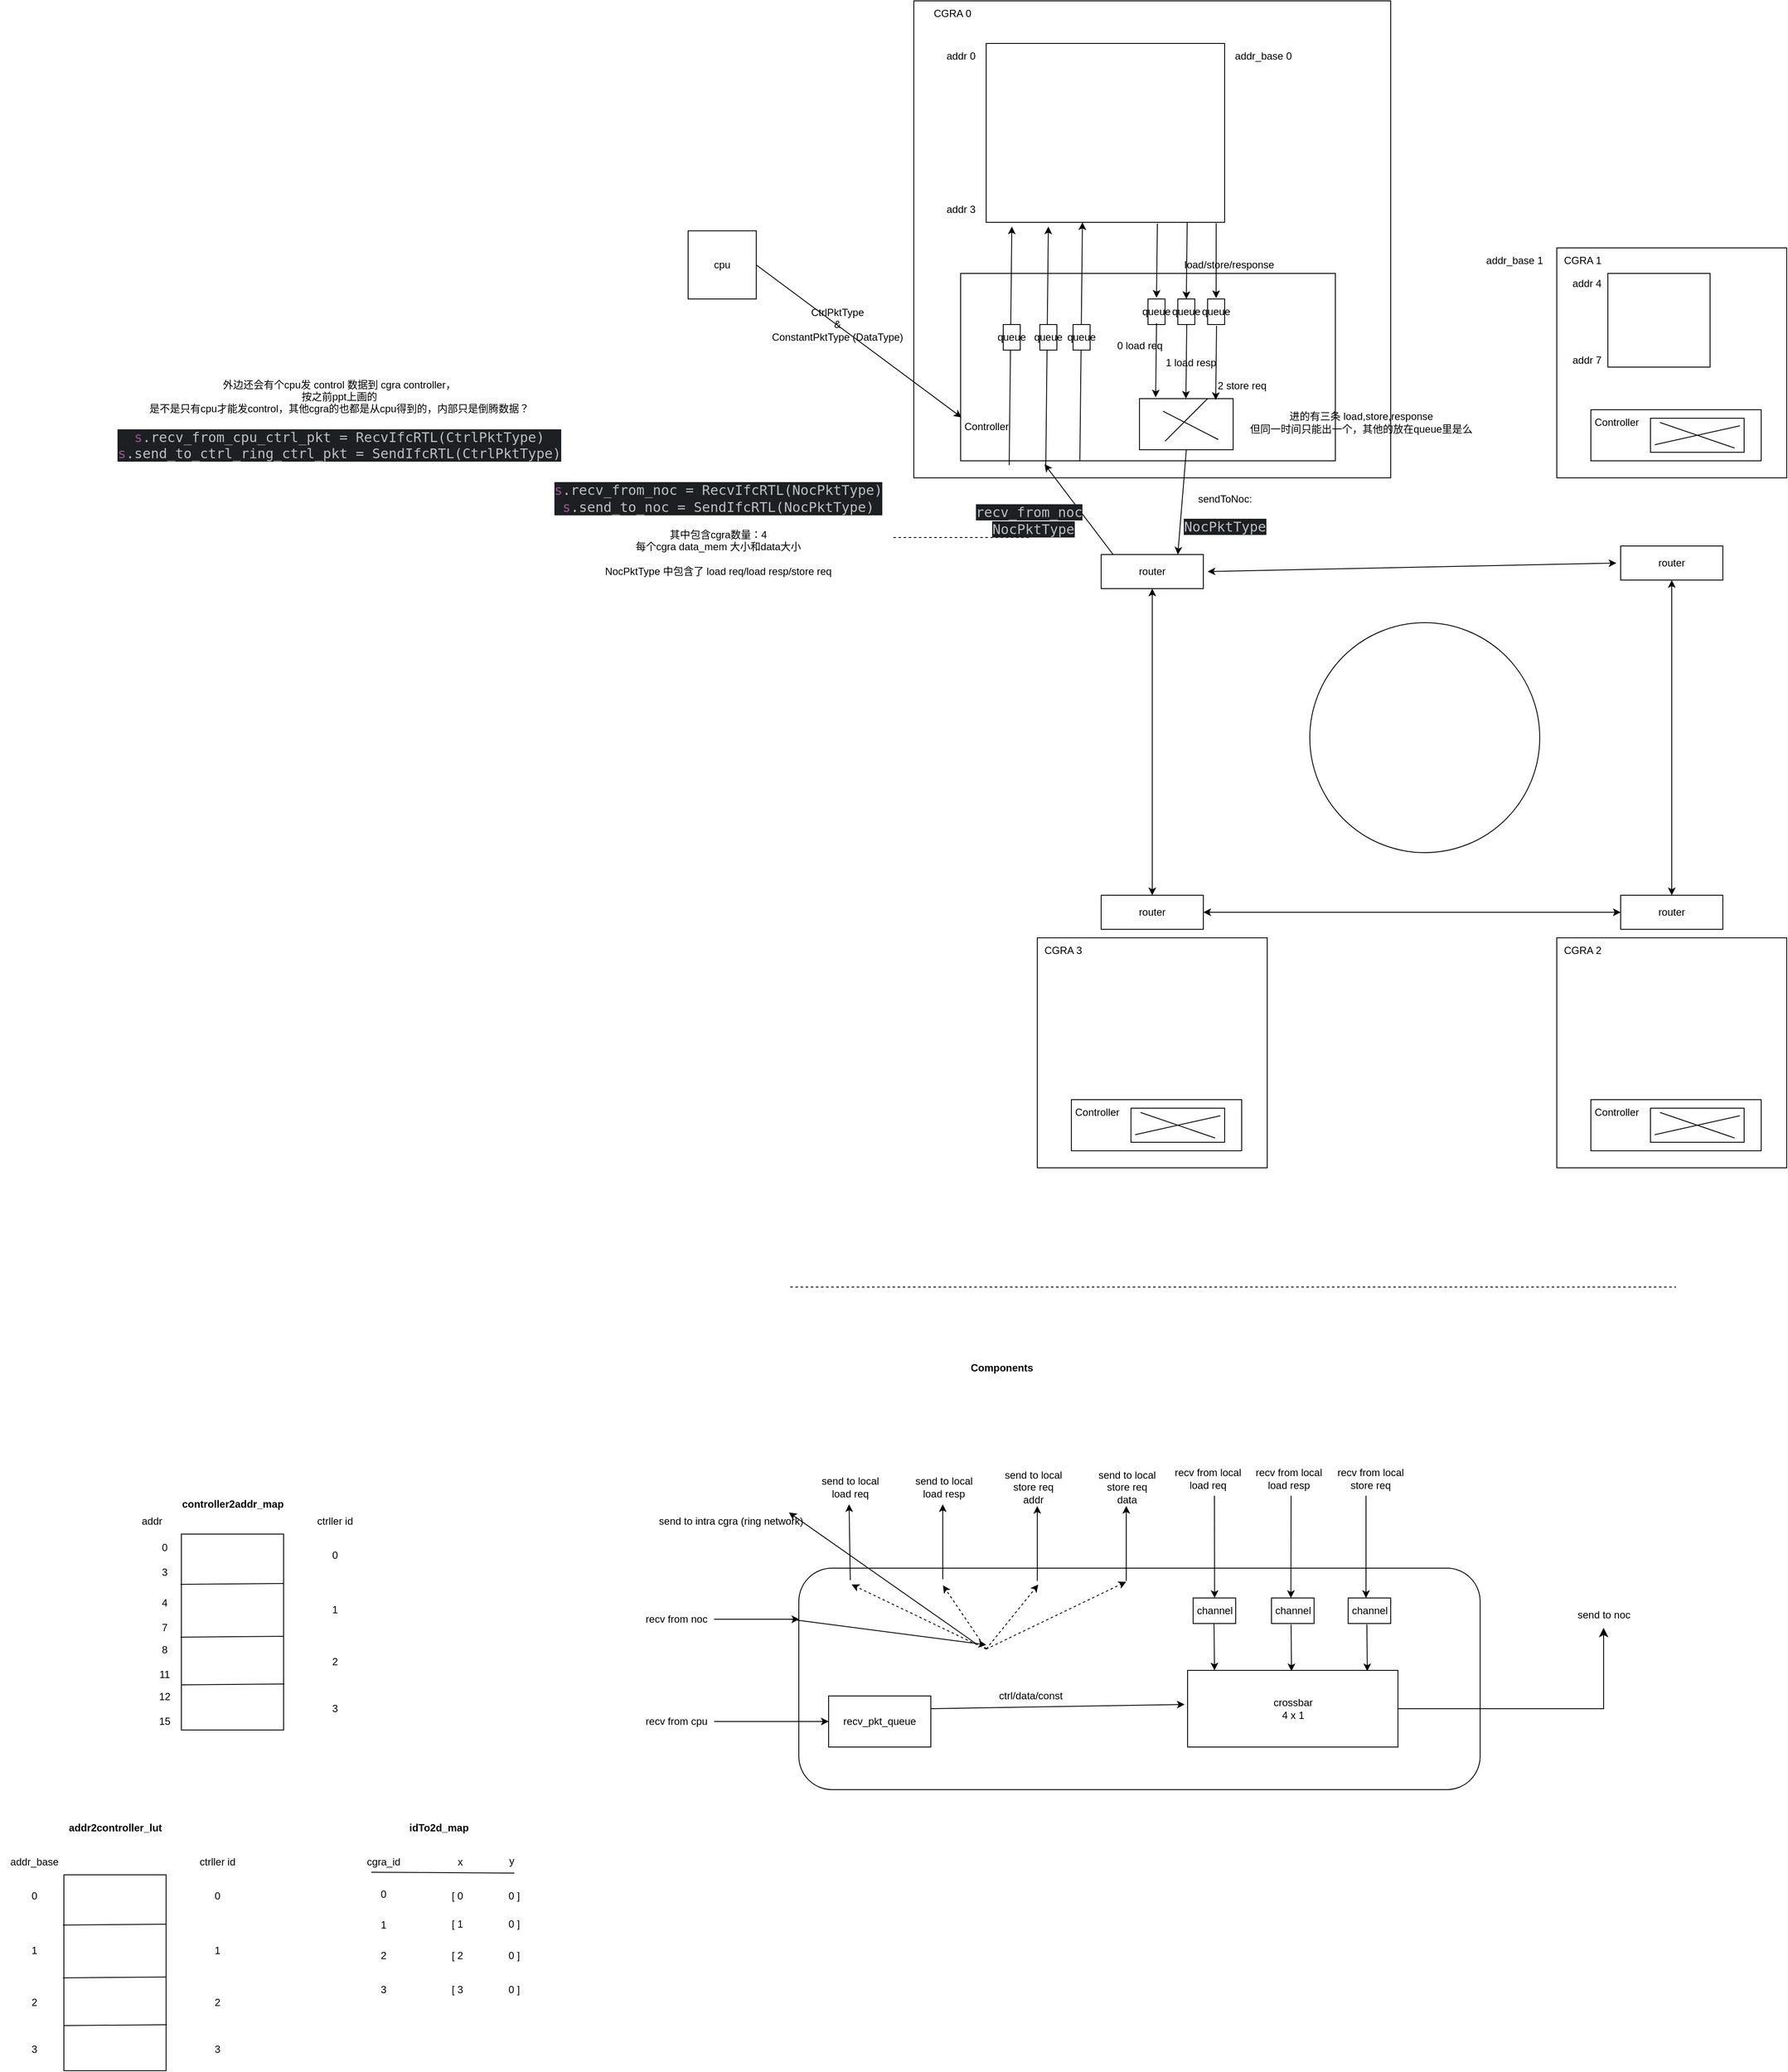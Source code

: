 <mxfile version="26.0.3" pages="2">
  <diagram name="controller" id="VpWSvW2l7L_-CEzoaIcI">
    <mxGraphModel dx="2549" dy="1673" grid="1" gridSize="10" guides="1" tooltips="1" connect="1" arrows="1" fold="1" page="1" pageScale="1" pageWidth="850" pageHeight="1100" math="0" shadow="0">
      <root>
        <mxCell id="0" />
        <mxCell id="1" parent="0" />
        <mxCell id="fYQnpqD2fFowSUXN5NI7-50" value="" style="rounded=0;whiteSpace=wrap;html=1;" parent="1" vertex="1">
          <mxGeometry x="-115" y="-310" width="560" height="560" as="geometry" />
        </mxCell>
        <mxCell id="fYQnpqD2fFowSUXN5NI7-2" value="" style="ellipse;whiteSpace=wrap;html=1;aspect=fixed;" parent="1" vertex="1">
          <mxGeometry x="350" y="420" width="270" height="270" as="geometry" />
        </mxCell>
        <mxCell id="fYQnpqD2fFowSUXN5NI7-4" value="" style="rounded=0;whiteSpace=wrap;html=1;movable=1;resizable=1;rotatable=1;deletable=1;editable=1;locked=0;connectable=1;" parent="1" vertex="1">
          <mxGeometry x="-60" y="10" width="440" height="220" as="geometry" />
        </mxCell>
        <mxCell id="fYQnpqD2fFowSUXN5NI7-5" value="CGRA 0" style="text;html=1;align=center;verticalAlign=middle;resizable=0;points=[];autosize=1;strokeColor=none;fillColor=none;" parent="1" vertex="1">
          <mxGeometry x="-105" y="-310" width="70" height="30" as="geometry" />
        </mxCell>
        <mxCell id="fYQnpqD2fFowSUXN5NI7-6" value="&lt;div&gt;Controller&lt;/div&gt;" style="text;html=1;align=center;verticalAlign=middle;resizable=0;points=[];autosize=1;strokeColor=none;fillColor=none;" parent="1" vertex="1">
          <mxGeometry x="-70" y="175" width="80" height="30" as="geometry" />
        </mxCell>
        <mxCell id="fYQnpqD2fFowSUXN5NI7-11" value="" style="whiteSpace=wrap;html=1;aspect=fixed;" parent="1" vertex="1">
          <mxGeometry x="640" y="-20" width="270" height="270" as="geometry" />
        </mxCell>
        <mxCell id="fYQnpqD2fFowSUXN5NI7-12" value="" style="rounded=0;whiteSpace=wrap;html=1;" parent="1" vertex="1">
          <mxGeometry x="680" y="170" width="200" height="60" as="geometry" />
        </mxCell>
        <mxCell id="fYQnpqD2fFowSUXN5NI7-13" value="CGRA 1" style="text;html=1;align=center;verticalAlign=middle;resizable=0;points=[];autosize=1;strokeColor=none;fillColor=none;" parent="1" vertex="1">
          <mxGeometry x="635" y="-20" width="70" height="30" as="geometry" />
        </mxCell>
        <mxCell id="fYQnpqD2fFowSUXN5NI7-14" value="&lt;div&gt;Controller&lt;/div&gt;" style="text;html=1;align=center;verticalAlign=middle;resizable=0;points=[];autosize=1;strokeColor=none;fillColor=none;" parent="1" vertex="1">
          <mxGeometry x="670" y="170" width="80" height="30" as="geometry" />
        </mxCell>
        <mxCell id="fYQnpqD2fFowSUXN5NI7-15" value="" style="rounded=0;whiteSpace=wrap;html=1;" parent="1" vertex="1">
          <mxGeometry x="750" y="180" width="110" height="40" as="geometry" />
        </mxCell>
        <mxCell id="fYQnpqD2fFowSUXN5NI7-16" value="" style="endArrow=none;html=1;rounded=0;" parent="1" edge="1">
          <mxGeometry width="50" height="50" relative="1" as="geometry">
            <mxPoint x="755" y="211.11" as="sourcePoint" />
            <mxPoint x="855" y="188.888" as="targetPoint" />
            <Array as="points">
              <mxPoint x="845" y="191.11" />
            </Array>
          </mxGeometry>
        </mxCell>
        <mxCell id="fYQnpqD2fFowSUXN5NI7-17" value="" style="endArrow=none;html=1;rounded=0;exitX=0.909;exitY=1;exitDx=0;exitDy=0;exitPerimeter=0;" parent="1" edge="1">
          <mxGeometry width="50" height="50" relative="1" as="geometry">
            <mxPoint x="848.81" y="215" as="sourcePoint" />
            <mxPoint x="761.188" y="185" as="targetPoint" />
          </mxGeometry>
        </mxCell>
        <mxCell id="fYQnpqD2fFowSUXN5NI7-18" value="" style="whiteSpace=wrap;html=1;aspect=fixed;" parent="1" vertex="1">
          <mxGeometry x="30" y="790" width="270" height="270" as="geometry" />
        </mxCell>
        <mxCell id="fYQnpqD2fFowSUXN5NI7-19" value="" style="rounded=0;whiteSpace=wrap;html=1;" parent="1" vertex="1">
          <mxGeometry x="70" y="980" width="200" height="60" as="geometry" />
        </mxCell>
        <mxCell id="fYQnpqD2fFowSUXN5NI7-20" value="CGRA 3" style="text;html=1;align=center;verticalAlign=middle;resizable=0;points=[];autosize=1;strokeColor=none;fillColor=none;" parent="1" vertex="1">
          <mxGeometry x="25" y="790" width="70" height="30" as="geometry" />
        </mxCell>
        <mxCell id="fYQnpqD2fFowSUXN5NI7-21" value="&lt;div&gt;Controller&lt;/div&gt;" style="text;html=1;align=center;verticalAlign=middle;resizable=0;points=[];autosize=1;strokeColor=none;fillColor=none;" parent="1" vertex="1">
          <mxGeometry x="60" y="980" width="80" height="30" as="geometry" />
        </mxCell>
        <mxCell id="fYQnpqD2fFowSUXN5NI7-22" value="" style="rounded=0;whiteSpace=wrap;html=1;" parent="1" vertex="1">
          <mxGeometry x="140" y="990" width="110" height="40" as="geometry" />
        </mxCell>
        <mxCell id="fYQnpqD2fFowSUXN5NI7-23" value="" style="endArrow=none;html=1;rounded=0;" parent="1" edge="1">
          <mxGeometry width="50" height="50" relative="1" as="geometry">
            <mxPoint x="145" y="1021.11" as="sourcePoint" />
            <mxPoint x="245" y="998.888" as="targetPoint" />
            <Array as="points">
              <mxPoint x="235" y="1001.11" />
            </Array>
          </mxGeometry>
        </mxCell>
        <mxCell id="fYQnpqD2fFowSUXN5NI7-24" value="" style="endArrow=none;html=1;rounded=0;exitX=0.909;exitY=1;exitDx=0;exitDy=0;exitPerimeter=0;" parent="1" edge="1">
          <mxGeometry width="50" height="50" relative="1" as="geometry">
            <mxPoint x="238.81" y="1025" as="sourcePoint" />
            <mxPoint x="151.188" y="995" as="targetPoint" />
          </mxGeometry>
        </mxCell>
        <mxCell id="fYQnpqD2fFowSUXN5NI7-25" value="" style="whiteSpace=wrap;html=1;aspect=fixed;" parent="1" vertex="1">
          <mxGeometry x="640" y="790" width="270" height="270" as="geometry" />
        </mxCell>
        <mxCell id="fYQnpqD2fFowSUXN5NI7-26" value="" style="rounded=0;whiteSpace=wrap;html=1;" parent="1" vertex="1">
          <mxGeometry x="680" y="980" width="200" height="60" as="geometry" />
        </mxCell>
        <mxCell id="fYQnpqD2fFowSUXN5NI7-27" value="CGRA 2" style="text;html=1;align=center;verticalAlign=middle;resizable=0;points=[];autosize=1;strokeColor=none;fillColor=none;" parent="1" vertex="1">
          <mxGeometry x="635" y="790" width="70" height="30" as="geometry" />
        </mxCell>
        <mxCell id="fYQnpqD2fFowSUXN5NI7-28" value="&lt;div&gt;Controller&lt;/div&gt;" style="text;html=1;align=center;verticalAlign=middle;resizable=0;points=[];autosize=1;strokeColor=none;fillColor=none;" parent="1" vertex="1">
          <mxGeometry x="670" y="980" width="80" height="30" as="geometry" />
        </mxCell>
        <mxCell id="fYQnpqD2fFowSUXN5NI7-29" value="" style="rounded=0;whiteSpace=wrap;html=1;" parent="1" vertex="1">
          <mxGeometry x="750" y="990" width="110" height="40" as="geometry" />
        </mxCell>
        <mxCell id="fYQnpqD2fFowSUXN5NI7-30" value="" style="endArrow=none;html=1;rounded=0;" parent="1" edge="1">
          <mxGeometry width="50" height="50" relative="1" as="geometry">
            <mxPoint x="755" y="1021.11" as="sourcePoint" />
            <mxPoint x="855" y="998.888" as="targetPoint" />
            <Array as="points">
              <mxPoint x="845" y="1001.11" />
            </Array>
          </mxGeometry>
        </mxCell>
        <mxCell id="fYQnpqD2fFowSUXN5NI7-31" value="" style="endArrow=none;html=1;rounded=0;exitX=0.909;exitY=1;exitDx=0;exitDy=0;exitPerimeter=0;" parent="1" edge="1">
          <mxGeometry width="50" height="50" relative="1" as="geometry">
            <mxPoint x="848.81" y="1025" as="sourcePoint" />
            <mxPoint x="761.188" y="995" as="targetPoint" />
          </mxGeometry>
        </mxCell>
        <mxCell id="fYQnpqD2fFowSUXN5NI7-32" value="router" style="rounded=0;whiteSpace=wrap;html=1;" parent="1" vertex="1">
          <mxGeometry x="105" y="340" width="120" height="40" as="geometry" />
        </mxCell>
        <mxCell id="fYQnpqD2fFowSUXN5NI7-33" value="router" style="rounded=0;whiteSpace=wrap;html=1;" parent="1" vertex="1">
          <mxGeometry x="105" y="740" width="120" height="40" as="geometry" />
        </mxCell>
        <mxCell id="fYQnpqD2fFowSUXN5NI7-34" value="router" style="rounded=0;whiteSpace=wrap;html=1;" parent="1" vertex="1">
          <mxGeometry x="715" y="330" width="120" height="40" as="geometry" />
        </mxCell>
        <mxCell id="fYQnpqD2fFowSUXN5NI7-35" value="router" style="rounded=0;whiteSpace=wrap;html=1;" parent="1" vertex="1">
          <mxGeometry x="715" y="740" width="120" height="40" as="geometry" />
        </mxCell>
        <mxCell id="fYQnpqD2fFowSUXN5NI7-38" value="" style="endArrow=classic;startArrow=classic;html=1;rounded=0;" parent="1" edge="1">
          <mxGeometry width="50" height="50" relative="1" as="geometry">
            <mxPoint x="230" y="360" as="sourcePoint" />
            <mxPoint x="710" y="350" as="targetPoint" />
          </mxGeometry>
        </mxCell>
        <mxCell id="fYQnpqD2fFowSUXN5NI7-39" value="" style="endArrow=classic;startArrow=classic;html=1;rounded=0;exitX=0.5;exitY=1;exitDx=0;exitDy=0;entryX=0.5;entryY=0;entryDx=0;entryDy=0;" parent="1" source="fYQnpqD2fFowSUXN5NI7-34" target="fYQnpqD2fFowSUXN5NI7-35" edge="1">
          <mxGeometry width="50" height="50" relative="1" as="geometry">
            <mxPoint x="400" y="450" as="sourcePoint" />
            <mxPoint x="450" y="400" as="targetPoint" />
          </mxGeometry>
        </mxCell>
        <mxCell id="fYQnpqD2fFowSUXN5NI7-40" value="" style="endArrow=classic;startArrow=classic;html=1;rounded=0;exitX=1;exitY=0.5;exitDx=0;exitDy=0;entryX=0;entryY=0.5;entryDx=0;entryDy=0;" parent="1" source="fYQnpqD2fFowSUXN5NI7-33" target="fYQnpqD2fFowSUXN5NI7-35" edge="1">
          <mxGeometry width="50" height="50" relative="1" as="geometry">
            <mxPoint x="785" y="670" as="sourcePoint" />
            <mxPoint x="785" y="750" as="targetPoint" />
          </mxGeometry>
        </mxCell>
        <mxCell id="fYQnpqD2fFowSUXN5NI7-41" value="" style="endArrow=classic;startArrow=classic;html=1;rounded=0;exitX=0.5;exitY=1;exitDx=0;exitDy=0;entryX=0.5;entryY=0;entryDx=0;entryDy=0;" parent="1" source="fYQnpqD2fFowSUXN5NI7-32" target="fYQnpqD2fFowSUXN5NI7-33" edge="1">
          <mxGeometry width="50" height="50" relative="1" as="geometry">
            <mxPoint x="795" y="390" as="sourcePoint" />
            <mxPoint x="795" y="470" as="targetPoint" />
          </mxGeometry>
        </mxCell>
        <mxCell id="fYQnpqD2fFowSUXN5NI7-43" value="" style="endArrow=none;dashed=1;html=1;rounded=0;" parent="1" edge="1">
          <mxGeometry width="50" height="50" relative="1" as="geometry">
            <mxPoint x="20" y="320" as="sourcePoint" />
            <mxPoint x="-140" y="320" as="targetPoint" />
          </mxGeometry>
        </mxCell>
        <mxCell id="fYQnpqD2fFowSUXN5NI7-44" value="&lt;div&gt;&lt;div style=&quot;background-color: rgb(30, 31, 34); color: rgb(188, 190, 196);&quot;&gt;&lt;pre style=&quot;font-family:&#39;JetBrains Mono&#39;,monospace;font-size:12.0pt;&quot;&gt;&lt;span style=&quot;color: rgb(148, 85, 141);&quot;&gt;s&lt;/span&gt;.recv_from_noc = RecvIfcRTL(NocPktType)&lt;br&gt;&lt;span style=&quot;color: rgb(148, 85, 141);&quot;&gt;s&lt;/span&gt;.send_to_noc = SendIfcRTL(NocPktType)&lt;/pre&gt;&lt;/div&gt;&lt;/div&gt;&lt;div&gt;其中包含cgra数量：4&lt;/div&gt;&lt;div&gt;每个cgra data_mem 大小和data大小&lt;/div&gt;&lt;div&gt;&lt;br&gt;&lt;/div&gt;&lt;div&gt;NocPktType 中包含了 load req/load resp/store req&lt;br&gt;&lt;/div&gt;&lt;div&gt;&lt;br&gt;&lt;/div&gt;" style="text;html=1;align=center;verticalAlign=middle;resizable=0;points=[];autosize=1;strokeColor=none;fillColor=none;" parent="1" vertex="1">
          <mxGeometry x="-550" y="230" width="410" height="160" as="geometry" />
        </mxCell>
        <mxCell id="fYQnpqD2fFowSUXN5NI7-45" value="cpu" style="whiteSpace=wrap;html=1;aspect=fixed;" parent="1" vertex="1">
          <mxGeometry x="-380" y="-40" width="80" height="80" as="geometry" />
        </mxCell>
        <mxCell id="fYQnpqD2fFowSUXN5NI7-46" value="" style="endArrow=classic;html=1;rounded=0;exitX=1;exitY=0.5;exitDx=0;exitDy=0;entryX=0.138;entryY=0.133;entryDx=0;entryDy=0;entryPerimeter=0;" parent="1" source="fYQnpqD2fFowSUXN5NI7-45" target="fYQnpqD2fFowSUXN5NI7-6" edge="1">
          <mxGeometry width="50" height="50" relative="1" as="geometry">
            <mxPoint x="-140" y="290" as="sourcePoint" />
            <mxPoint x="-90" y="240" as="targetPoint" />
          </mxGeometry>
        </mxCell>
        <mxCell id="fYQnpqD2fFowSUXN5NI7-47" value="&lt;div&gt;外边还会有个cpu发 control 数据到 cgra controller，&lt;/div&gt;&lt;div&gt;按之前ppt上画的&lt;/div&gt;&lt;div&gt;是不是只有cpu才能发control，其他cgra的也都是从cpu得到的，内部只是倒腾数据？&lt;br&gt;&lt;/div&gt;&lt;div&gt;&lt;div style=&quot;background-color: rgb(30, 31, 34); color: rgb(188, 190, 196);&quot;&gt;&lt;pre style=&quot;font-family:&#39;JetBrains Mono&#39;,monospace;font-size:12.0pt;&quot;&gt;&lt;span style=&quot;color: rgb(148, 85, 141);&quot;&gt;s&lt;/span&gt;.recv_from_cpu_ctrl_pkt = RecvIfcRTL(CtrlPktType)&lt;br&gt;&lt;span style=&quot;color: rgb(148, 85, 141);&quot;&gt;s&lt;/span&gt;.send_to_ctrl_ring_ctrl_pkt = SendIfcRTL(CtrlPktType)&lt;/pre&gt;&lt;/div&gt;&lt;/div&gt;&lt;div&gt;&lt;br&gt;&lt;/div&gt;" style="text;html=1;align=center;verticalAlign=middle;resizable=0;points=[];autosize=1;strokeColor=none;fillColor=none;" parent="1" vertex="1">
          <mxGeometry x="-1060" y="127" width="540" height="140" as="geometry" />
        </mxCell>
        <mxCell id="fYQnpqD2fFowSUXN5NI7-49" value="" style="rounded=0;whiteSpace=wrap;html=1;" parent="1" vertex="1">
          <mxGeometry x="-30" y="-260" width="280" height="210" as="geometry" />
        </mxCell>
        <mxCell id="fYQnpqD2fFowSUXN5NI7-56" value="" style="endArrow=classic;html=1;rounded=0;exitX=0.468;exitY=1.014;exitDx=0;exitDy=0;exitPerimeter=0;" parent="1" edge="1">
          <mxGeometry width="50" height="50" relative="1" as="geometry">
            <mxPoint x="206" y="-50" as="sourcePoint" />
            <mxPoint x="205" y="40" as="targetPoint" />
          </mxGeometry>
        </mxCell>
        <mxCell id="fYQnpqD2fFowSUXN5NI7-57" value="" style="endArrow=classic;html=1;rounded=0;exitX=0.468;exitY=1.014;exitDx=0;exitDy=0;exitPerimeter=0;" parent="1" edge="1">
          <mxGeometry width="50" height="50" relative="1" as="geometry">
            <mxPoint x="240.06" y="-49" as="sourcePoint" />
            <mxPoint x="240" y="39" as="targetPoint" />
          </mxGeometry>
        </mxCell>
        <mxCell id="fYQnpqD2fFowSUXN5NI7-58" value="&lt;div&gt;load/store/response&lt;/div&gt;" style="text;html=1;align=center;verticalAlign=middle;resizable=0;points=[];autosize=1;strokeColor=none;fillColor=none;" parent="1" vertex="1">
          <mxGeometry x="190" y="-15" width="130" height="30" as="geometry" />
        </mxCell>
        <mxCell id="fYQnpqD2fFowSUXN5NI7-59" value="" style="endArrow=classic;html=1;rounded=0;exitX=0.468;exitY=1.014;exitDx=0;exitDy=0;exitPerimeter=0;strokeColor=default;" parent="1" edge="1">
          <mxGeometry width="50" height="50" relative="1" as="geometry">
            <mxPoint x="171" y="-48.5" as="sourcePoint" />
            <mxPoint x="170" y="38.5" as="targetPoint" />
          </mxGeometry>
        </mxCell>
        <mxCell id="fYQnpqD2fFowSUXN5NI7-67" value="queue" style="rounded=0;whiteSpace=wrap;html=1;" parent="1" vertex="1">
          <mxGeometry x="160" y="40" width="20" height="30" as="geometry" />
        </mxCell>
        <mxCell id="fYQnpqD2fFowSUXN5NI7-68" value="queue" style="rounded=0;whiteSpace=wrap;html=1;" parent="1" vertex="1">
          <mxGeometry x="195" y="40" width="20" height="30" as="geometry" />
        </mxCell>
        <mxCell id="fYQnpqD2fFowSUXN5NI7-69" value="queue" style="rounded=0;whiteSpace=wrap;html=1;" parent="1" vertex="1">
          <mxGeometry x="230" y="40" width="20" height="30" as="geometry" />
        </mxCell>
        <mxCell id="fYQnpqD2fFowSUXN5NI7-73" value="" style="endArrow=classic;html=1;rounded=0;exitX=0.5;exitY=1;exitDx=0;exitDy=0;entryX=0.75;entryY=0;entryDx=0;entryDy=0;" parent="1" source="fYQnpqD2fFowSUXN5NI7-8" target="fYQnpqD2fFowSUXN5NI7-32" edge="1">
          <mxGeometry width="50" height="50" relative="1" as="geometry">
            <mxPoint x="179" y="169" as="sourcePoint" />
            <mxPoint x="212" y="169" as="targetPoint" />
          </mxGeometry>
        </mxCell>
        <mxCell id="fYQnpqD2fFowSUXN5NI7-74" value="&lt;div&gt;进的有三条 load,store,response&lt;/div&gt;&lt;div&gt;但同一时间只能出一个，其他的放在queue里是么&lt;/div&gt;" style="text;html=1;align=center;verticalAlign=middle;resizable=0;points=[];autosize=1;strokeColor=none;fillColor=none;" parent="1" vertex="1">
          <mxGeometry x="270" y="165" width="280" height="40" as="geometry" />
        </mxCell>
        <mxCell id="fYQnpqD2fFowSUXN5NI7-75" value="addr 0" style="text;html=1;align=center;verticalAlign=middle;resizable=0;points=[];autosize=1;strokeColor=none;fillColor=none;" parent="1" vertex="1">
          <mxGeometry x="-90" y="-260" width="60" height="30" as="geometry" />
        </mxCell>
        <mxCell id="fYQnpqD2fFowSUXN5NI7-76" value="addr 3" style="text;html=1;align=center;verticalAlign=middle;resizable=0;points=[];autosize=1;strokeColor=none;fillColor=none;" parent="1" vertex="1">
          <mxGeometry x="-90" y="-80" width="60" height="30" as="geometry" />
        </mxCell>
        <mxCell id="fYQnpqD2fFowSUXN5NI7-77" value="" style="rounded=0;whiteSpace=wrap;html=1;" parent="1" vertex="1">
          <mxGeometry x="700" y="10" width="120" height="110" as="geometry" />
        </mxCell>
        <mxCell id="fYQnpqD2fFowSUXN5NI7-78" value="addr 4" style="text;html=1;align=center;verticalAlign=middle;resizable=0;points=[];autosize=1;strokeColor=none;fillColor=none;" parent="1" vertex="1">
          <mxGeometry x="645" y="7" width="60" height="30" as="geometry" />
        </mxCell>
        <mxCell id="fYQnpqD2fFowSUXN5NI7-79" value="addr 7" style="text;html=1;align=center;verticalAlign=middle;resizable=0;points=[];autosize=1;strokeColor=none;fillColor=none;" parent="1" vertex="1">
          <mxGeometry x="645" y="97" width="60" height="30" as="geometry" />
        </mxCell>
        <mxCell id="fYQnpqD2fFowSUXN5NI7-80" value="addr_base 0" style="text;html=1;align=center;verticalAlign=middle;resizable=0;points=[];autosize=1;strokeColor=none;fillColor=none;" parent="1" vertex="1">
          <mxGeometry x="250" y="-260" width="90" height="30" as="geometry" />
        </mxCell>
        <mxCell id="fYQnpqD2fFowSUXN5NI7-81" value="addr_base 1" style="text;html=1;align=center;verticalAlign=middle;resizable=0;points=[];autosize=1;strokeColor=none;fillColor=none;" parent="1" vertex="1">
          <mxGeometry x="545" y="-20" width="90" height="30" as="geometry" />
        </mxCell>
        <mxCell id="fYQnpqD2fFowSUXN5NI7-82" value="0 load req" style="text;html=1;align=center;verticalAlign=middle;resizable=0;points=[];autosize=1;strokeColor=none;fillColor=none;" parent="1" vertex="1">
          <mxGeometry x="110" y="80" width="80" height="30" as="geometry" />
        </mxCell>
        <mxCell id="fYQnpqD2fFowSUXN5NI7-83" value="&lt;div&gt;1 load resp&lt;/div&gt;" style="text;html=1;align=center;verticalAlign=middle;resizable=0;points=[];autosize=1;strokeColor=none;fillColor=none;" parent="1" vertex="1">
          <mxGeometry x="170" y="100" width="80" height="30" as="geometry" />
        </mxCell>
        <mxCell id="fYQnpqD2fFowSUXN5NI7-84" value="2 store req" style="text;html=1;align=center;verticalAlign=middle;resizable=0;points=[];autosize=1;strokeColor=none;fillColor=none;" parent="1" vertex="1">
          <mxGeometry x="230" y="127" width="80" height="30" as="geometry" />
        </mxCell>
        <mxCell id="fYQnpqD2fFowSUXN5NI7-8" value="" style="rounded=0;whiteSpace=wrap;html=1;" parent="1" vertex="1">
          <mxGeometry x="150" y="157" width="110" height="60" as="geometry" />
        </mxCell>
        <mxCell id="fYQnpqD2fFowSUXN5NI7-88" value="" style="endArrow=none;html=1;rounded=0;" parent="1" edge="1">
          <mxGeometry width="50" height="50" relative="1" as="geometry">
            <mxPoint x="180" y="207" as="sourcePoint" />
            <mxPoint x="230" y="157" as="targetPoint" />
          </mxGeometry>
        </mxCell>
        <mxCell id="fYQnpqD2fFowSUXN5NI7-89" value="" style="endArrow=none;html=1;rounded=0;" parent="1" edge="1">
          <mxGeometry width="50" height="50" relative="1" as="geometry">
            <mxPoint x="177.5" y="171.74" as="sourcePoint" />
            <mxPoint x="242.5" y="204.996" as="targetPoint" />
          </mxGeometry>
        </mxCell>
        <mxCell id="fYQnpqD2fFowSUXN5NI7-92" value="" style="endArrow=classic;html=1;rounded=0;exitX=0.117;exitY=0;exitDx=0;exitDy=0;exitPerimeter=0;entryX=0.224;entryY=1.018;entryDx=0;entryDy=0;entryPerimeter=0;" parent="1" source="fYQnpqD2fFowSUXN5NI7-32" target="fYQnpqD2fFowSUXN5NI7-4" edge="1">
          <mxGeometry width="50" height="50" relative="1" as="geometry">
            <mxPoint x="380" y="80" as="sourcePoint" />
            <mxPoint x="430" y="30" as="targetPoint" />
          </mxGeometry>
        </mxCell>
        <mxCell id="fYQnpqD2fFowSUXN5NI7-93" value="" style="endArrow=classic;html=1;rounded=0;exitX=0.468;exitY=1.014;exitDx=0;exitDy=0;exitPerimeter=0;strokeColor=default;" parent="1" edge="1">
          <mxGeometry width="50" height="50" relative="1" as="geometry">
            <mxPoint x="170" y="68.5" as="sourcePoint" />
            <mxPoint x="169" y="155.5" as="targetPoint" />
          </mxGeometry>
        </mxCell>
        <mxCell id="fYQnpqD2fFowSUXN5NI7-94" value="" style="endArrow=classic;html=1;rounded=0;exitX=0.468;exitY=1.014;exitDx=0;exitDy=0;exitPerimeter=0;strokeColor=default;" parent="1" edge="1">
          <mxGeometry width="50" height="50" relative="1" as="geometry">
            <mxPoint x="205.5" y="70" as="sourcePoint" />
            <mxPoint x="204.5" y="157" as="targetPoint" />
          </mxGeometry>
        </mxCell>
        <mxCell id="fYQnpqD2fFowSUXN5NI7-95" value="" style="endArrow=classic;html=1;rounded=0;exitX=0.468;exitY=1.014;exitDx=0;exitDy=0;exitPerimeter=0;strokeColor=default;" parent="1" edge="1">
          <mxGeometry width="50" height="50" relative="1" as="geometry">
            <mxPoint x="240.5" y="71.5" as="sourcePoint" />
            <mxPoint x="239.5" y="158.5" as="targetPoint" />
          </mxGeometry>
        </mxCell>
        <mxCell id="fYQnpqD2fFowSUXN5NI7-96" value="" style="endArrow=classic;html=1;rounded=0;entryX=0.154;entryY=1;entryDx=0;entryDy=0;entryPerimeter=0;" parent="1" edge="1">
          <mxGeometry width="50" height="50" relative="1" as="geometry">
            <mxPoint x="-3" y="235" as="sourcePoint" />
            <mxPoint x="0.12" y="-45" as="targetPoint" />
          </mxGeometry>
        </mxCell>
        <mxCell id="fYQnpqD2fFowSUXN5NI7-97" value="" style="endArrow=classic;html=1;rounded=0;entryX=0.154;entryY=1;entryDx=0;entryDy=0;entryPerimeter=0;" parent="1" edge="1">
          <mxGeometry width="50" height="50" relative="1" as="geometry">
            <mxPoint x="40" y="235" as="sourcePoint" />
            <mxPoint x="43" y="-45" as="targetPoint" />
          </mxGeometry>
        </mxCell>
        <mxCell id="fYQnpqD2fFowSUXN5NI7-98" value="" style="endArrow=classic;html=1;rounded=0;entryX=0.154;entryY=1;entryDx=0;entryDy=0;entryPerimeter=0;" parent="1" edge="1">
          <mxGeometry width="50" height="50" relative="1" as="geometry">
            <mxPoint x="80" y="230" as="sourcePoint" />
            <mxPoint x="83" y="-50" as="targetPoint" />
          </mxGeometry>
        </mxCell>
        <mxCell id="fYQnpqD2fFowSUXN5NI7-99" value="queue" style="rounded=0;whiteSpace=wrap;html=1;" parent="1" vertex="1">
          <mxGeometry x="-10" y="70" width="20" height="30" as="geometry" />
        </mxCell>
        <mxCell id="fYQnpqD2fFowSUXN5NI7-100" value="queue" style="rounded=0;whiteSpace=wrap;html=1;" parent="1" vertex="1">
          <mxGeometry x="33" y="70" width="20" height="30" as="geometry" />
        </mxCell>
        <mxCell id="fYQnpqD2fFowSUXN5NI7-101" value="queue" style="rounded=0;whiteSpace=wrap;html=1;" parent="1" vertex="1">
          <mxGeometry x="72" y="70" width="20" height="30" as="geometry" />
        </mxCell>
        <mxCell id="fYQnpqD2fFowSUXN5NI7-105" value="&lt;div style=&quot;background-color:#1e1f22;color:#bcbec4&quot;&gt;&lt;pre style=&quot;font-family:&#39;JetBrains Mono&#39;,monospace;font-size:12.0pt;&quot;&gt;NocPktType&lt;/pre&gt;&lt;/div&gt;" style="text;html=1;align=center;verticalAlign=middle;resizable=0;points=[];autosize=1;strokeColor=none;fillColor=none;" parent="1" vertex="1">
          <mxGeometry x="-35" y="280" width="120" height="60" as="geometry" />
        </mxCell>
        <mxCell id="fYQnpqD2fFowSUXN5NI7-107" value="sendToNoc: &lt;br&gt;&lt;div style=&quot;background-color:#1e1f22;color:#bcbec4&quot;&gt;&lt;pre style=&quot;font-family:&#39;JetBrains Mono&#39;,monospace;font-size:12.0pt;&quot;&gt;NocPktType&lt;/pre&gt;&lt;/div&gt;" style="text;html=1;align=center;verticalAlign=middle;resizable=0;points=[];autosize=1;strokeColor=none;fillColor=none;" parent="1" vertex="1">
          <mxGeometry x="190" y="260" width="120" height="80" as="geometry" />
        </mxCell>
        <mxCell id="fYQnpqD2fFowSUXN5NI7-108" value="&lt;div style=&quot;background-color:#1e1f22;color:#bcbec4&quot;&gt;&lt;pre style=&quot;font-family:&#39;JetBrains Mono&#39;,monospace;font-size:12.0pt;&quot;&gt;recv_from_noc&lt;/pre&gt;&lt;/div&gt;" style="text;html=1;align=center;verticalAlign=middle;resizable=0;points=[];autosize=1;strokeColor=none;fillColor=none;" parent="1" vertex="1">
          <mxGeometry x="-55" y="260" width="150" height="60" as="geometry" />
        </mxCell>
        <mxCell id="fYQnpqD2fFowSUXN5NI7-109" value="&lt;div&gt;CtrlPktType&lt;/div&gt;&lt;div&gt;&amp;amp;&lt;/div&gt;&lt;div&gt;ConstantPktType (DataType)&lt;br&gt;&lt;/div&gt;" style="text;html=1;align=center;verticalAlign=middle;resizable=0;points=[];autosize=1;strokeColor=none;fillColor=none;" parent="1" vertex="1">
          <mxGeometry x="-295" y="40" width="180" height="60" as="geometry" />
        </mxCell>
        <mxCell id="TU4Nj2IvBCG9Pza0cC0h-1" value="&lt;div&gt;Components&lt;/div&gt;" style="text;html=1;align=center;verticalAlign=middle;resizable=0;points=[];autosize=1;strokeColor=none;fillColor=none;fontStyle=1" vertex="1" parent="1">
          <mxGeometry x="-57" y="1280" width="90" height="30" as="geometry" />
        </mxCell>
        <mxCell id="TU4Nj2IvBCG9Pza0cC0h-2" value="" style="endArrow=none;html=1;rounded=0;dashed=1;" edge="1" parent="1">
          <mxGeometry width="50" height="50" relative="1" as="geometry">
            <mxPoint x="-260" y="1200" as="sourcePoint" />
            <mxPoint x="780" y="1200" as="targetPoint" />
          </mxGeometry>
        </mxCell>
        <mxCell id="TU4Nj2IvBCG9Pza0cC0h-3" value="" style="rounded=1;whiteSpace=wrap;html=1;" vertex="1" parent="1">
          <mxGeometry x="-250" y="1530" width="800" height="260" as="geometry" />
        </mxCell>
        <mxCell id="TU4Nj2IvBCG9Pza0cC0h-4" value="" style="edgeStyle=none;orthogonalLoop=1;jettySize=auto;html=1;rounded=0;" edge="1" parent="1">
          <mxGeometry width="100" relative="1" as="geometry">
            <mxPoint x="-349.5" y="1590" as="sourcePoint" />
            <mxPoint x="-249.5" y="1590" as="targetPoint" />
            <Array as="points" />
          </mxGeometry>
        </mxCell>
        <mxCell id="TU4Nj2IvBCG9Pza0cC0h-5" value="recv from noc" style="text;html=1;align=center;verticalAlign=middle;resizable=0;points=[];autosize=1;strokeColor=none;fillColor=none;" vertex="1" parent="1">
          <mxGeometry x="-444" y="1575" width="100" height="30" as="geometry" />
        </mxCell>
        <mxCell id="TU4Nj2IvBCG9Pza0cC0h-6" value="" style="edgeStyle=none;orthogonalLoop=1;jettySize=auto;html=1;rounded=0;entryX=0;entryY=0.5;entryDx=0;entryDy=0;" edge="1" parent="1" target="TU4Nj2IvBCG9Pza0cC0h-95">
          <mxGeometry width="100" relative="1" as="geometry">
            <mxPoint x="-349.5" y="1710" as="sourcePoint" />
            <mxPoint x="-249.5" y="1710" as="targetPoint" />
            <Array as="points" />
          </mxGeometry>
        </mxCell>
        <mxCell id="TU4Nj2IvBCG9Pza0cC0h-7" value="recv from cpu" style="text;html=1;align=center;verticalAlign=middle;resizable=0;points=[];autosize=1;strokeColor=none;fillColor=none;" vertex="1" parent="1">
          <mxGeometry x="-444" y="1695" width="100" height="30" as="geometry" />
        </mxCell>
        <mxCell id="TU4Nj2IvBCG9Pza0cC0h-9" value="send to noc" style="text;html=1;align=center;verticalAlign=middle;resizable=0;points=[];autosize=1;strokeColor=none;fillColor=none;" vertex="1" parent="1">
          <mxGeometry x="650" y="1570" width="90" height="30" as="geometry" />
        </mxCell>
        <mxCell id="TU4Nj2IvBCG9Pza0cC0h-11" value="send to intra cgra (ring network)" style="text;html=1;align=center;verticalAlign=middle;resizable=0;points=[];autosize=1;strokeColor=none;fillColor=none;" vertex="1" parent="1">
          <mxGeometry x="-425" y="1460" width="190" height="30" as="geometry" />
        </mxCell>
        <mxCell id="TU4Nj2IvBCG9Pza0cC0h-12" value="" style="edgeStyle=none;orthogonalLoop=1;jettySize=auto;html=1;rounded=0;entryX=0.129;entryY=0.085;entryDx=0;entryDy=0;entryPerimeter=0;" edge="1" parent="1">
          <mxGeometry width="100" relative="1" as="geometry">
            <mxPoint x="238" y="1445" as="sourcePoint" />
            <mxPoint x="238.2" y="1564.95" as="targetPoint" />
            <Array as="points" />
          </mxGeometry>
        </mxCell>
        <mxCell id="TU4Nj2IvBCG9Pza0cC0h-13" value="&lt;div&gt;recv from local&lt;/div&gt;&lt;div&gt;load req&lt;br&gt;&lt;/div&gt;" style="text;html=1;align=center;verticalAlign=middle;resizable=0;points=[];autosize=1;strokeColor=none;fillColor=none;" vertex="1" parent="1">
          <mxGeometry x="180" y="1405" width="100" height="40" as="geometry" />
        </mxCell>
        <mxCell id="TU4Nj2IvBCG9Pza0cC0h-14" value="" style="edgeStyle=none;orthogonalLoop=1;jettySize=auto;html=1;rounded=0;entryX=0.241;entryY=0.085;entryDx=0;entryDy=0;entryPerimeter=0;" edge="1" parent="1">
          <mxGeometry width="100" relative="1" as="geometry">
            <mxPoint x="328" y="1445" as="sourcePoint" />
            <mxPoint x="327.8" y="1564.95" as="targetPoint" />
            <Array as="points" />
          </mxGeometry>
        </mxCell>
        <mxCell id="TU4Nj2IvBCG9Pza0cC0h-15" value="&lt;div&gt;recv from local&lt;/div&gt;&lt;div&gt;load resp&lt;br&gt;&lt;/div&gt;" style="text;html=1;align=center;verticalAlign=middle;resizable=0;points=[];autosize=1;strokeColor=none;fillColor=none;" vertex="1" parent="1">
          <mxGeometry x="275" y="1405" width="100" height="40" as="geometry" />
        </mxCell>
        <mxCell id="TU4Nj2IvBCG9Pza0cC0h-16" value="" style="edgeStyle=none;orthogonalLoop=1;jettySize=auto;html=1;rounded=0;" edge="1" parent="1">
          <mxGeometry width="100" relative="1" as="geometry">
            <mxPoint x="416" y="1445" as="sourcePoint" />
            <mxPoint x="416" y="1565" as="targetPoint" />
            <Array as="points" />
          </mxGeometry>
        </mxCell>
        <mxCell id="TU4Nj2IvBCG9Pza0cC0h-17" value="&lt;div&gt;recv from local&lt;/div&gt;&lt;div&gt;store req&lt;br&gt;&lt;/div&gt;" style="text;html=1;align=center;verticalAlign=middle;resizable=0;points=[];autosize=1;strokeColor=none;fillColor=none;" vertex="1" parent="1">
          <mxGeometry x="371" y="1405" width="100" height="40" as="geometry" />
        </mxCell>
        <mxCell id="TU4Nj2IvBCG9Pza0cC0h-18" value="" style="edgeStyle=none;orthogonalLoop=1;jettySize=auto;html=1;rounded=0;exitX=0.513;exitY=-0.002;exitDx=0;exitDy=0;exitPerimeter=0;" edge="1" parent="1">
          <mxGeometry width="100" relative="1" as="geometry">
            <mxPoint x="-189.6" y="1544.06" as="sourcePoint" />
            <mxPoint x="-191" y="1455" as="targetPoint" />
            <Array as="points" />
          </mxGeometry>
        </mxCell>
        <mxCell id="TU4Nj2IvBCG9Pza0cC0h-19" value="" style="edgeStyle=none;orthogonalLoop=1;jettySize=auto;html=1;rounded=0;exitX=0.535;exitY=-0.01;exitDx=0;exitDy=0;exitPerimeter=0;" edge="1" parent="1">
          <mxGeometry width="100" relative="1" as="geometry">
            <mxPoint x="-81" y="1543" as="sourcePoint" />
            <mxPoint x="-81" y="1455" as="targetPoint" />
            <Array as="points" />
          </mxGeometry>
        </mxCell>
        <mxCell id="TU4Nj2IvBCG9Pza0cC0h-20" value="" style="edgeStyle=none;orthogonalLoop=1;jettySize=auto;html=1;rounded=0;exitX=0.535;exitY=-0.01;exitDx=0;exitDy=0;exitPerimeter=0;" edge="1" parent="1">
          <mxGeometry width="100" relative="1" as="geometry">
            <mxPoint x="30" y="1545" as="sourcePoint" />
            <mxPoint x="30" y="1457" as="targetPoint" />
            <Array as="points" />
          </mxGeometry>
        </mxCell>
        <mxCell id="TU4Nj2IvBCG9Pza0cC0h-21" value="&lt;div&gt;send to local&lt;/div&gt;&lt;div&gt;load req&lt;br&gt;&lt;/div&gt;" style="text;html=1;align=center;verticalAlign=middle;resizable=0;points=[];autosize=1;strokeColor=none;fillColor=none;" vertex="1" parent="1">
          <mxGeometry x="-235" y="1415" width="90" height="40" as="geometry" />
        </mxCell>
        <mxCell id="TU4Nj2IvBCG9Pza0cC0h-22" value="&lt;div&gt;send to local&lt;/div&gt;&lt;div&gt;load resp&lt;br&gt;&lt;/div&gt;" style="text;html=1;align=center;verticalAlign=middle;resizable=0;points=[];autosize=1;strokeColor=none;fillColor=none;" vertex="1" parent="1">
          <mxGeometry x="-125" y="1415" width="90" height="40" as="geometry" />
        </mxCell>
        <mxCell id="TU4Nj2IvBCG9Pza0cC0h-23" value="" style="edgeStyle=none;orthogonalLoop=1;jettySize=auto;html=1;rounded=0;exitX=0.535;exitY=-0.01;exitDx=0;exitDy=0;exitPerimeter=0;" edge="1" parent="1">
          <mxGeometry width="100" relative="1" as="geometry">
            <mxPoint x="134.5" y="1545" as="sourcePoint" />
            <mxPoint x="134.5" y="1457" as="targetPoint" />
            <Array as="points" />
          </mxGeometry>
        </mxCell>
        <mxCell id="TU4Nj2IvBCG9Pza0cC0h-24" value="&lt;div&gt;send to local&lt;/div&gt;&lt;div&gt;store req&lt;/div&gt;&lt;div&gt;addr&lt;br&gt;&lt;/div&gt;" style="text;html=1;align=center;verticalAlign=middle;resizable=0;points=[];autosize=1;strokeColor=none;fillColor=none;" vertex="1" parent="1">
          <mxGeometry x="-20" y="1405" width="90" height="60" as="geometry" />
        </mxCell>
        <mxCell id="TU4Nj2IvBCG9Pza0cC0h-25" value="&lt;div&gt;send to local&lt;/div&gt;&lt;div&gt;store req&lt;/div&gt;&lt;div&gt;data&lt;br&gt;&lt;/div&gt;" style="text;html=1;align=center;verticalAlign=middle;resizable=0;points=[];autosize=1;strokeColor=none;fillColor=none;" vertex="1" parent="1">
          <mxGeometry x="90" y="1405" width="90" height="60" as="geometry" />
        </mxCell>
        <mxCell id="TU4Nj2IvBCG9Pza0cC0h-27" value="" style="rounded=0;whiteSpace=wrap;html=1;" vertex="1" parent="1">
          <mxGeometry x="305" y="1565" width="50" height="30" as="geometry" />
        </mxCell>
        <mxCell id="TU4Nj2IvBCG9Pza0cC0h-29" value="channel" style="text;html=1;align=center;verticalAlign=middle;resizable=0;points=[];autosize=1;strokeColor=none;fillColor=none;" vertex="1" parent="1">
          <mxGeometry x="295" y="1565" width="70" height="30" as="geometry" />
        </mxCell>
        <mxCell id="TU4Nj2IvBCG9Pza0cC0h-33" value="" style="rounded=0;whiteSpace=wrap;html=1;" vertex="1" parent="1">
          <mxGeometry x="213" y="1565" width="50" height="30" as="geometry" />
        </mxCell>
        <mxCell id="TU4Nj2IvBCG9Pza0cC0h-30" value="channel" style="text;html=1;align=center;verticalAlign=middle;resizable=0;points=[];autosize=1;strokeColor=none;fillColor=none;" vertex="1" parent="1">
          <mxGeometry x="203" y="1565" width="70" height="30" as="geometry" />
        </mxCell>
        <mxCell id="TU4Nj2IvBCG9Pza0cC0h-34" value="" style="rounded=0;whiteSpace=wrap;html=1;" vertex="1" parent="1">
          <mxGeometry x="395" y="1565" width="50" height="30" as="geometry" />
        </mxCell>
        <mxCell id="TU4Nj2IvBCG9Pza0cC0h-35" value="channel" style="text;html=1;align=center;verticalAlign=middle;resizable=0;points=[];autosize=1;strokeColor=none;fillColor=none;" vertex="1" parent="1">
          <mxGeometry x="385" y="1565" width="70" height="30" as="geometry" />
        </mxCell>
        <mxCell id="TU4Nj2IvBCG9Pza0cC0h-37" value="&lt;div&gt;crossbar&lt;/div&gt;&lt;div&gt;4 x 1&lt;br&gt;&lt;/div&gt;" style="rounded=0;whiteSpace=wrap;html=1;" vertex="1" parent="1">
          <mxGeometry x="206.5" y="1650" width="247" height="90" as="geometry" />
        </mxCell>
        <mxCell id="TU4Nj2IvBCG9Pza0cC0h-38" value="" style="edgeStyle=none;orthogonalLoop=1;jettySize=auto;html=1;rounded=0;entryX=0.128;entryY=0;entryDx=0;entryDy=0;entryPerimeter=0;" edge="1" parent="1" target="TU4Nj2IvBCG9Pza0cC0h-37">
          <mxGeometry width="100" relative="1" as="geometry">
            <mxPoint x="237.5" y="1595" as="sourcePoint" />
            <mxPoint x="237.5" y="1715" as="targetPoint" />
            <Array as="points" />
          </mxGeometry>
        </mxCell>
        <mxCell id="TU4Nj2IvBCG9Pza0cC0h-39" value="" style="edgeStyle=none;orthogonalLoop=1;jettySize=auto;html=1;rounded=0;entryX=0.128;entryY=0;entryDx=0;entryDy=0;entryPerimeter=0;" edge="1" parent="1">
          <mxGeometry width="100" relative="1" as="geometry">
            <mxPoint x="328" y="1596" as="sourcePoint" />
            <mxPoint x="328.5" y="1651" as="targetPoint" />
            <Array as="points" />
          </mxGeometry>
        </mxCell>
        <mxCell id="TU4Nj2IvBCG9Pza0cC0h-40" value="" style="edgeStyle=none;orthogonalLoop=1;jettySize=auto;html=1;rounded=0;entryX=0.128;entryY=0;entryDx=0;entryDy=0;entryPerimeter=0;" edge="1" parent="1">
          <mxGeometry width="100" relative="1" as="geometry">
            <mxPoint x="417" y="1596" as="sourcePoint" />
            <mxPoint x="417.5" y="1651" as="targetPoint" />
            <Array as="points" />
          </mxGeometry>
        </mxCell>
        <mxCell id="TU4Nj2IvBCG9Pza0cC0h-41" value="controller2addr_map" style="text;html=1;align=center;verticalAlign=middle;resizable=0;points=[];autosize=1;strokeColor=none;fillColor=none;fontStyle=1" vertex="1" parent="1">
          <mxGeometry x="-980" y="1440" width="130" height="30" as="geometry" />
        </mxCell>
        <mxCell id="TU4Nj2IvBCG9Pza0cC0h-42" value="" style="rounded=0;whiteSpace=wrap;html=1;" vertex="1" parent="1">
          <mxGeometry x="-975" y="1490" width="120" height="230" as="geometry" />
        </mxCell>
        <mxCell id="TU4Nj2IvBCG9Pza0cC0h-44" value="" style="endArrow=none;html=1;rounded=0;entryX=1.008;entryY=0.227;entryDx=0;entryDy=0;entryPerimeter=0;" edge="1" parent="1">
          <mxGeometry width="50" height="50" relative="1" as="geometry">
            <mxPoint x="-976" y="1611" as="sourcePoint" />
            <mxPoint x="-855" y="1610" as="targetPoint" />
          </mxGeometry>
        </mxCell>
        <mxCell id="TU4Nj2IvBCG9Pza0cC0h-45" value="" style="endArrow=none;html=1;rounded=0;entryX=1.008;entryY=0.227;entryDx=0;entryDy=0;entryPerimeter=0;" edge="1" parent="1">
          <mxGeometry width="50" height="50" relative="1" as="geometry">
            <mxPoint x="-975" y="1667" as="sourcePoint" />
            <mxPoint x="-854" y="1666" as="targetPoint" />
          </mxGeometry>
        </mxCell>
        <mxCell id="TU4Nj2IvBCG9Pza0cC0h-46" value="" style="endArrow=none;html=1;rounded=0;entryX=1.008;entryY=0.227;entryDx=0;entryDy=0;entryPerimeter=0;" edge="1" parent="1">
          <mxGeometry width="50" height="50" relative="1" as="geometry">
            <mxPoint x="-976" y="1549" as="sourcePoint" />
            <mxPoint x="-855" y="1548" as="targetPoint" />
          </mxGeometry>
        </mxCell>
        <mxCell id="TU4Nj2IvBCG9Pza0cC0h-47" value="0" style="text;html=1;align=center;verticalAlign=middle;resizable=0;points=[];autosize=1;strokeColor=none;fillColor=none;" vertex="1" parent="1">
          <mxGeometry x="-810" y="1500" width="30" height="30" as="geometry" />
        </mxCell>
        <mxCell id="TU4Nj2IvBCG9Pza0cC0h-48" value="addr" style="text;html=1;align=center;verticalAlign=middle;resizable=0;points=[];autosize=1;strokeColor=none;fillColor=none;" vertex="1" parent="1">
          <mxGeometry x="-1035" y="1460" width="50" height="30" as="geometry" />
        </mxCell>
        <mxCell id="TU4Nj2IvBCG9Pza0cC0h-49" value="ctrller id" style="text;html=1;align=center;verticalAlign=middle;resizable=0;points=[];autosize=1;strokeColor=none;fillColor=none;" vertex="1" parent="1">
          <mxGeometry x="-830" y="1460" width="70" height="30" as="geometry" />
        </mxCell>
        <mxCell id="TU4Nj2IvBCG9Pza0cC0h-50" value="1" style="text;html=1;align=center;verticalAlign=middle;resizable=0;points=[];autosize=1;strokeColor=none;fillColor=none;" vertex="1" parent="1">
          <mxGeometry x="-810" y="1564" width="30" height="30" as="geometry" />
        </mxCell>
        <mxCell id="TU4Nj2IvBCG9Pza0cC0h-51" value="2" style="text;html=1;align=center;verticalAlign=middle;resizable=0;points=[];autosize=1;strokeColor=none;fillColor=none;" vertex="1" parent="1">
          <mxGeometry x="-810" y="1625" width="30" height="30" as="geometry" />
        </mxCell>
        <mxCell id="TU4Nj2IvBCG9Pza0cC0h-52" value="3" style="text;html=1;align=center;verticalAlign=middle;resizable=0;points=[];autosize=1;strokeColor=none;fillColor=none;" vertex="1" parent="1">
          <mxGeometry x="-810" y="1680" width="30" height="30" as="geometry" />
        </mxCell>
        <mxCell id="TU4Nj2IvBCG9Pza0cC0h-53" value="&lt;div&gt;0&lt;/div&gt;&lt;div&gt;&lt;br&gt;&lt;/div&gt;&lt;div&gt;3&lt;br&gt;&lt;/div&gt;" style="text;html=1;align=center;verticalAlign=middle;resizable=0;points=[];autosize=1;strokeColor=none;fillColor=none;" vertex="1" parent="1">
          <mxGeometry x="-1010" y="1490" width="30" height="60" as="geometry" />
        </mxCell>
        <mxCell id="TU4Nj2IvBCG9Pza0cC0h-54" value="&lt;div&gt;4&lt;br&gt;&lt;/div&gt;&lt;div&gt;&lt;br&gt;&lt;/div&gt;&lt;div&gt;7&lt;br&gt;&lt;/div&gt;" style="text;html=1;align=center;verticalAlign=middle;resizable=0;points=[];autosize=1;strokeColor=none;fillColor=none;" vertex="1" parent="1">
          <mxGeometry x="-1010" y="1555" width="30" height="60" as="geometry" />
        </mxCell>
        <mxCell id="TU4Nj2IvBCG9Pza0cC0h-55" value="&lt;div&gt;8&lt;br&gt;&lt;/div&gt;&lt;div&gt;&lt;br&gt;&lt;/div&gt;&lt;div&gt;11&lt;br&gt;&lt;/div&gt;" style="text;html=1;align=center;verticalAlign=middle;resizable=0;points=[];autosize=1;strokeColor=none;fillColor=none;" vertex="1" parent="1">
          <mxGeometry x="-1015" y="1610" width="40" height="60" as="geometry" />
        </mxCell>
        <mxCell id="TU4Nj2IvBCG9Pza0cC0h-56" value="&lt;div&gt;12&lt;br&gt;&lt;/div&gt;&lt;div&gt;&lt;br&gt;&lt;/div&gt;&lt;div&gt;15&lt;br&gt;&lt;/div&gt;" style="text;html=1;align=center;verticalAlign=middle;resizable=0;points=[];autosize=1;strokeColor=none;fillColor=none;" vertex="1" parent="1">
          <mxGeometry x="-1015" y="1665" width="40" height="60" as="geometry" />
        </mxCell>
        <mxCell id="TU4Nj2IvBCG9Pza0cC0h-57" value="&lt;b&gt;addr2controller_lut&lt;/b&gt;" style="text;html=1;align=center;verticalAlign=middle;resizable=0;points=[];autosize=1;strokeColor=none;fillColor=none;" vertex="1" parent="1">
          <mxGeometry x="-1118" y="1820" width="130" height="30" as="geometry" />
        </mxCell>
        <mxCell id="TU4Nj2IvBCG9Pza0cC0h-58" value="" style="rounded=0;whiteSpace=wrap;html=1;" vertex="1" parent="1">
          <mxGeometry x="-1113" y="1890" width="120" height="230" as="geometry" />
        </mxCell>
        <mxCell id="TU4Nj2IvBCG9Pza0cC0h-59" value="" style="endArrow=none;html=1;rounded=0;entryX=1.008;entryY=0.227;entryDx=0;entryDy=0;entryPerimeter=0;" edge="1" parent="1">
          <mxGeometry width="50" height="50" relative="1" as="geometry">
            <mxPoint x="-1114" y="2011" as="sourcePoint" />
            <mxPoint x="-993" y="2010" as="targetPoint" />
          </mxGeometry>
        </mxCell>
        <mxCell id="TU4Nj2IvBCG9Pza0cC0h-60" value="" style="endArrow=none;html=1;rounded=0;entryX=1.008;entryY=0.227;entryDx=0;entryDy=0;entryPerimeter=0;" edge="1" parent="1">
          <mxGeometry width="50" height="50" relative="1" as="geometry">
            <mxPoint x="-1113" y="2067" as="sourcePoint" />
            <mxPoint x="-992" y="2066" as="targetPoint" />
          </mxGeometry>
        </mxCell>
        <mxCell id="TU4Nj2IvBCG9Pza0cC0h-61" value="" style="endArrow=none;html=1;rounded=0;entryX=1.008;entryY=0.227;entryDx=0;entryDy=0;entryPerimeter=0;" edge="1" parent="1">
          <mxGeometry width="50" height="50" relative="1" as="geometry">
            <mxPoint x="-1114" y="1949" as="sourcePoint" />
            <mxPoint x="-993" y="1948" as="targetPoint" />
          </mxGeometry>
        </mxCell>
        <mxCell id="TU4Nj2IvBCG9Pza0cC0h-62" value="0" style="text;html=1;align=center;verticalAlign=middle;resizable=0;points=[];autosize=1;strokeColor=none;fillColor=none;" vertex="1" parent="1">
          <mxGeometry x="-948" y="1900" width="30" height="30" as="geometry" />
        </mxCell>
        <mxCell id="TU4Nj2IvBCG9Pza0cC0h-63" value="addr_base" style="text;html=1;align=center;verticalAlign=middle;resizable=0;points=[];autosize=1;strokeColor=none;fillColor=none;" vertex="1" parent="1">
          <mxGeometry x="-1188" y="1860" width="80" height="30" as="geometry" />
        </mxCell>
        <mxCell id="TU4Nj2IvBCG9Pza0cC0h-64" value="ctrller id" style="text;html=1;align=center;verticalAlign=middle;resizable=0;points=[];autosize=1;strokeColor=none;fillColor=none;" vertex="1" parent="1">
          <mxGeometry x="-968" y="1860" width="70" height="30" as="geometry" />
        </mxCell>
        <mxCell id="TU4Nj2IvBCG9Pza0cC0h-65" value="1" style="text;html=1;align=center;verticalAlign=middle;resizable=0;points=[];autosize=1;strokeColor=none;fillColor=none;" vertex="1" parent="1">
          <mxGeometry x="-948" y="1964" width="30" height="30" as="geometry" />
        </mxCell>
        <mxCell id="TU4Nj2IvBCG9Pza0cC0h-66" value="2" style="text;html=1;align=center;verticalAlign=middle;resizable=0;points=[];autosize=1;strokeColor=none;fillColor=none;" vertex="1" parent="1">
          <mxGeometry x="-948" y="2025" width="30" height="30" as="geometry" />
        </mxCell>
        <mxCell id="TU4Nj2IvBCG9Pza0cC0h-67" value="3" style="text;html=1;align=center;verticalAlign=middle;resizable=0;points=[];autosize=1;strokeColor=none;fillColor=none;" vertex="1" parent="1">
          <mxGeometry x="-948" y="2080" width="30" height="30" as="geometry" />
        </mxCell>
        <mxCell id="TU4Nj2IvBCG9Pza0cC0h-72" value="0" style="text;html=1;align=center;verticalAlign=middle;resizable=0;points=[];autosize=1;strokeColor=none;fillColor=none;" vertex="1" parent="1">
          <mxGeometry x="-1163" y="1900" width="30" height="30" as="geometry" />
        </mxCell>
        <mxCell id="TU4Nj2IvBCG9Pza0cC0h-73" value="1" style="text;html=1;align=center;verticalAlign=middle;resizable=0;points=[];autosize=1;strokeColor=none;fillColor=none;" vertex="1" parent="1">
          <mxGeometry x="-1163" y="1964" width="30" height="30" as="geometry" />
        </mxCell>
        <mxCell id="TU4Nj2IvBCG9Pza0cC0h-74" value="2" style="text;html=1;align=center;verticalAlign=middle;resizable=0;points=[];autosize=1;strokeColor=none;fillColor=none;" vertex="1" parent="1">
          <mxGeometry x="-1163" y="2025" width="30" height="30" as="geometry" />
        </mxCell>
        <mxCell id="TU4Nj2IvBCG9Pza0cC0h-75" value="3" style="text;html=1;align=center;verticalAlign=middle;resizable=0;points=[];autosize=1;strokeColor=none;fillColor=none;" vertex="1" parent="1">
          <mxGeometry x="-1163" y="2080" width="30" height="30" as="geometry" />
        </mxCell>
        <mxCell id="TU4Nj2IvBCG9Pza0cC0h-76" value="&lt;b&gt;idTo2d_map&lt;/b&gt;" style="text;html=1;align=center;verticalAlign=middle;resizable=0;points=[];autosize=1;strokeColor=none;fillColor=none;" vertex="1" parent="1">
          <mxGeometry x="-718" y="1820" width="90" height="30" as="geometry" />
        </mxCell>
        <mxCell id="TU4Nj2IvBCG9Pza0cC0h-77" value="cgra_id" style="text;html=1;align=center;verticalAlign=middle;resizable=0;points=[];autosize=1;strokeColor=none;fillColor=none;" vertex="1" parent="1">
          <mxGeometry x="-768" y="1860" width="60" height="30" as="geometry" />
        </mxCell>
        <mxCell id="TU4Nj2IvBCG9Pza0cC0h-78" value="x" style="text;html=1;align=center;verticalAlign=middle;resizable=0;points=[];autosize=1;strokeColor=none;fillColor=none;" vertex="1" parent="1">
          <mxGeometry x="-663" y="1860" width="30" height="30" as="geometry" />
        </mxCell>
        <mxCell id="TU4Nj2IvBCG9Pza0cC0h-79" value="y" style="text;whiteSpace=wrap;" vertex="1" parent="1">
          <mxGeometry x="-592" y="1860" width="70" height="40" as="geometry" />
        </mxCell>
        <mxCell id="TU4Nj2IvBCG9Pza0cC0h-80" value="" style="endArrow=none;html=1;rounded=0;exitX=0.2;exitY=0.967;exitDx=0;exitDy=0;exitPerimeter=0;entryX=0;entryY=0.75;entryDx=0;entryDy=0;" edge="1" parent="1">
          <mxGeometry width="50" height="50" relative="1" as="geometry">
            <mxPoint x="-752" y="1887.0" as="sourcePoint" />
            <mxPoint x="-584" y="1887.99" as="targetPoint" />
          </mxGeometry>
        </mxCell>
        <mxCell id="TU4Nj2IvBCG9Pza0cC0h-81" value="0" style="text;html=1;align=center;verticalAlign=middle;resizable=0;points=[];autosize=1;strokeColor=none;fillColor=none;" vertex="1" parent="1">
          <mxGeometry x="-753" y="1898" width="30" height="30" as="geometry" />
        </mxCell>
        <mxCell id="TU4Nj2IvBCG9Pza0cC0h-82" value="1" style="text;html=1;align=center;verticalAlign=middle;resizable=0;points=[];autosize=1;strokeColor=none;fillColor=none;" vertex="1" parent="1">
          <mxGeometry x="-753" y="1934" width="30" height="30" as="geometry" />
        </mxCell>
        <mxCell id="TU4Nj2IvBCG9Pza0cC0h-83" value="2" style="text;html=1;align=center;verticalAlign=middle;resizable=0;points=[];autosize=1;strokeColor=none;fillColor=none;" vertex="1" parent="1">
          <mxGeometry x="-753" y="1970" width="30" height="30" as="geometry" />
        </mxCell>
        <mxCell id="TU4Nj2IvBCG9Pza0cC0h-84" value="3" style="text;html=1;align=center;verticalAlign=middle;resizable=0;points=[];autosize=1;strokeColor=none;fillColor=none;" vertex="1" parent="1">
          <mxGeometry x="-753" y="2010" width="30" height="30" as="geometry" />
        </mxCell>
        <mxCell id="TU4Nj2IvBCG9Pza0cC0h-85" value="[ 0&amp;nbsp;&amp;nbsp;&amp;nbsp;&amp;nbsp;&amp;nbsp;&amp;nbsp;&amp;nbsp;&amp;nbsp;&amp;nbsp;&amp;nbsp;&amp;nbsp;&amp;nbsp;&amp;nbsp;&amp;nbsp;&amp;nbsp; 0 ]" style="text;html=1;align=center;verticalAlign=middle;resizable=0;points=[];autosize=1;strokeColor=none;fillColor=none;" vertex="1" parent="1">
          <mxGeometry x="-668" y="1900" width="100" height="30" as="geometry" />
        </mxCell>
        <mxCell id="TU4Nj2IvBCG9Pza0cC0h-86" value="[ 1 &amp;nbsp;&amp;nbsp;&amp;nbsp;&amp;nbsp;&amp;nbsp;&amp;nbsp;&amp;nbsp;&amp;nbsp;&amp;nbsp;&amp;nbsp;&amp;nbsp;&amp;nbsp;&amp;nbsp;&amp;nbsp; 0 ]" style="text;html=1;align=center;verticalAlign=middle;resizable=0;points=[];autosize=1;strokeColor=none;fillColor=none;" vertex="1" parent="1">
          <mxGeometry x="-668" y="1933" width="100" height="30" as="geometry" />
        </mxCell>
        <mxCell id="TU4Nj2IvBCG9Pza0cC0h-87" value="[ 2 &amp;nbsp;&amp;nbsp;&amp;nbsp;&amp;nbsp;&amp;nbsp;&amp;nbsp;&amp;nbsp;&amp;nbsp;&amp;nbsp;&amp;nbsp;&amp;nbsp;&amp;nbsp;&amp;nbsp;&amp;nbsp; 0 ]" style="text;html=1;align=center;verticalAlign=middle;resizable=0;points=[];autosize=1;strokeColor=none;fillColor=none;" vertex="1" parent="1">
          <mxGeometry x="-668" y="1970" width="100" height="30" as="geometry" />
        </mxCell>
        <mxCell id="TU4Nj2IvBCG9Pza0cC0h-88" value="[ 3 &amp;nbsp;&amp;nbsp;&amp;nbsp;&amp;nbsp;&amp;nbsp;&amp;nbsp;&amp;nbsp;&amp;nbsp;&amp;nbsp;&amp;nbsp;&amp;nbsp;&amp;nbsp;&amp;nbsp;&amp;nbsp; 0 ]" style="text;html=1;align=center;verticalAlign=middle;resizable=0;points=[];autosize=1;strokeColor=none;fillColor=none;" vertex="1" parent="1">
          <mxGeometry x="-668" y="2010" width="100" height="30" as="geometry" />
        </mxCell>
        <mxCell id="TU4Nj2IvBCG9Pza0cC0h-91" value="" style="edgeStyle=none;orthogonalLoop=1;jettySize=auto;html=1;rounded=0;entryX=0.515;entryY=0.009;entryDx=0;entryDy=0;entryPerimeter=0;dashed=1;" edge="1" parent="1">
          <mxGeometry width="100" relative="1" as="geometry">
            <mxPoint x="-30" y="1625" as="sourcePoint" />
            <mxPoint x="-188" y="1549.23" as="targetPoint" />
            <Array as="points" />
          </mxGeometry>
        </mxCell>
        <mxCell id="TU4Nj2IvBCG9Pza0cC0h-92" value="" style="edgeStyle=none;orthogonalLoop=1;jettySize=auto;html=1;rounded=0;entryX=0.649;entryY=0.011;entryDx=0;entryDy=0;entryPerimeter=0;dashed=1;" edge="1" parent="1">
          <mxGeometry width="100" relative="1" as="geometry">
            <mxPoint x="-30" y="1625" as="sourcePoint" />
            <mxPoint x="-80.8" y="1550.17" as="targetPoint" />
            <Array as="points" />
          </mxGeometry>
        </mxCell>
        <mxCell id="TU4Nj2IvBCG9Pza0cC0h-93" value="" style="edgeStyle=none;orthogonalLoop=1;jettySize=auto;html=1;rounded=0;dashed=1;entryX=0.789;entryY=0.009;entryDx=0;entryDy=0;entryPerimeter=0;" edge="1" parent="1">
          <mxGeometry width="100" relative="1" as="geometry">
            <mxPoint x="-30" y="1625" as="sourcePoint" />
            <mxPoint x="31.2" y="1549.23" as="targetPoint" />
            <Array as="points" />
          </mxGeometry>
        </mxCell>
        <mxCell id="TU4Nj2IvBCG9Pza0cC0h-94" value="" style="edgeStyle=none;orthogonalLoop=1;jettySize=auto;html=1;rounded=0;entryX=0.918;entryY=0.002;entryDx=0;entryDy=0;entryPerimeter=0;dashed=1;" edge="1" parent="1">
          <mxGeometry width="100" relative="1" as="geometry">
            <mxPoint x="-30" y="1625" as="sourcePoint" />
            <mxPoint x="134.4" y="1545.94" as="targetPoint" />
            <Array as="points" />
          </mxGeometry>
        </mxCell>
        <mxCell id="TU4Nj2IvBCG9Pza0cC0h-95" value="recv_pkt_queue" style="rounded=0;whiteSpace=wrap;html=1;" vertex="1" parent="1">
          <mxGeometry x="-215" y="1680" width="120" height="60" as="geometry" />
        </mxCell>
        <mxCell id="TU4Nj2IvBCG9Pza0cC0h-98" value="" style="edgeStyle=none;orthogonalLoop=1;jettySize=auto;html=1;rounded=0;" edge="1" parent="1">
          <mxGeometry width="100" relative="1" as="geometry">
            <mxPoint x="-260" y="1590" as="sourcePoint" />
            <mxPoint x="-30" y="1620" as="targetPoint" />
            <Array as="points" />
          </mxGeometry>
        </mxCell>
        <mxCell id="TU4Nj2IvBCG9Pza0cC0h-99" value="" style="edgeStyle=none;orthogonalLoop=1;jettySize=auto;html=1;rounded=0;entryX=0;entryY=0.5;entryDx=0;entryDy=0;exitX=1;exitY=0.25;exitDx=0;exitDy=0;" edge="1" parent="1" source="TU4Nj2IvBCG9Pza0cC0h-95">
          <mxGeometry width="100" relative="1" as="geometry">
            <mxPoint x="81.5" y="1740.0" as="sourcePoint" />
            <mxPoint x="203.0" y="1690.0" as="targetPoint" />
            <Array as="points" />
          </mxGeometry>
        </mxCell>
        <mxCell id="TU4Nj2IvBCG9Pza0cC0h-97" value="ctrl/data/const" style="text;html=1;align=center;verticalAlign=middle;resizable=0;points=[];autosize=1;strokeColor=none;fillColor=none;rotation=0;" vertex="1" parent="1">
          <mxGeometry x="-28" y="1665" width="100" height="30" as="geometry" />
        </mxCell>
        <mxCell id="TU4Nj2IvBCG9Pza0cC0h-101" value="" style="edgeStyle=none;orthogonalLoop=1;jettySize=auto;html=1;rounded=0;entryX=0.86;entryY=0.155;entryDx=0;entryDy=0;entryPerimeter=0;" edge="1" parent="1" target="TU4Nj2IvBCG9Pza0cC0h-11">
          <mxGeometry width="100" relative="1" as="geometry">
            <mxPoint x="-40" y="1620" as="sourcePoint" />
            <mxPoint x="-290" y="1680" as="targetPoint" />
            <Array as="points" />
          </mxGeometry>
        </mxCell>
        <mxCell id="TU4Nj2IvBCG9Pza0cC0h-102" value="" style="edgeStyle=segmentEdgeStyle;endArrow=classic;html=1;curved=0;rounded=0;endSize=8;startSize=8;sourcePerimeterSpacing=0;targetPerimeterSpacing=0;exitX=1;exitY=0.5;exitDx=0;exitDy=0;" edge="1" parent="1" source="TU4Nj2IvBCG9Pza0cC0h-37" target="TU4Nj2IvBCG9Pza0cC0h-9">
          <mxGeometry width="100" relative="1" as="geometry">
            <mxPoint x="590" y="1610" as="sourcePoint" />
            <mxPoint x="690" y="1650" as="targetPoint" />
            <Array as="points">
              <mxPoint x="695" y="1695" />
            </Array>
          </mxGeometry>
        </mxCell>
      </root>
    </mxGraphModel>
  </diagram>
  <diagram id="EIabaTm7JK2eLLCcdvN5" name="ConstQueueDynamicRTL">
    <mxGraphModel dx="1996" dy="752" grid="1" gridSize="10" guides="1" tooltips="1" connect="1" arrows="1" fold="1" page="1" pageScale="1" pageWidth="850" pageHeight="1100" math="0" shadow="0">
      <root>
        <mxCell id="0" />
        <mxCell id="1" parent="0" />
        <mxCell id="i7QxL7ZvuS4xsikrPLBf-1" value="" style="rounded=1;whiteSpace=wrap;html=1;" vertex="1" parent="1">
          <mxGeometry x="105" y="130" width="335" height="260" as="geometry" />
        </mxCell>
        <mxCell id="i7QxL7ZvuS4xsikrPLBf-2" value="ConstQueueDynamicRTL components" style="text;html=1;align=center;verticalAlign=middle;resizable=0;points=[];autosize=1;strokeColor=none;fillColor=none;fontStyle=1" vertex="1" parent="1">
          <mxGeometry x="157.5" y="80" width="230" height="30" as="geometry" />
        </mxCell>
        <mxCell id="i7QxL7ZvuS4xsikrPLBf-3" style="edgeStyle=orthogonalEdgeStyle;rounded=0;orthogonalLoop=1;jettySize=auto;html=1;exitX=0.5;exitY=1;exitDx=0;exitDy=0;" edge="1" parent="1" source="i7QxL7ZvuS4xsikrPLBf-1" target="i7QxL7ZvuS4xsikrPLBf-1">
          <mxGeometry relative="1" as="geometry" />
        </mxCell>
        <mxCell id="i7QxL7ZvuS4xsikrPLBf-4" value="" style="edgeStyle=none;orthogonalLoop=1;jettySize=auto;html=1;rounded=0;" edge="1" parent="1">
          <mxGeometry width="100" relative="1" as="geometry">
            <mxPoint x="5" y="224.5" as="sourcePoint" />
            <mxPoint x="105" y="224.5" as="targetPoint" />
            <Array as="points" />
          </mxGeometry>
        </mxCell>
        <mxCell id="i7QxL7ZvuS4xsikrPLBf-5" value="write port" style="text;html=1;align=center;verticalAlign=middle;resizable=0;points=[];autosize=1;strokeColor=none;fillColor=none;" vertex="1" parent="1">
          <mxGeometry x="20" y="190" width="70" height="30" as="geometry" />
        </mxCell>
        <mxCell id="i7QxL7ZvuS4xsikrPLBf-6" value="read port" style="text;html=1;align=center;verticalAlign=middle;resizable=0;points=[];autosize=1;strokeColor=none;fillColor=none;" vertex="1" parent="1">
          <mxGeometry x="450" y="190" width="70" height="30" as="geometry" />
        </mxCell>
        <mxCell id="i7QxL7ZvuS4xsikrPLBf-7" value="" style="edgeStyle=none;orthogonalLoop=1;jettySize=auto;html=1;rounded=0;" edge="1" parent="1">
          <mxGeometry width="100" relative="1" as="geometry">
            <mxPoint x="440" y="224.5" as="sourcePoint" />
            <mxPoint x="540" y="224.5" as="targetPoint" />
            <Array as="points" />
          </mxGeometry>
        </mxCell>
        <mxCell id="i7QxL7ZvuS4xsikrPLBf-8" value="reg 0" style="rounded=0;whiteSpace=wrap;html=1;" vertex="1" parent="1">
          <mxGeometry x="150" y="155" width="60" height="125" as="geometry" />
        </mxCell>
        <mxCell id="i7QxL7ZvuS4xsikrPLBf-9" value="reg 1" style="rounded=0;whiteSpace=wrap;html=1;" vertex="1" parent="1">
          <mxGeometry x="240" y="155" width="60" height="125" as="geometry" />
        </mxCell>
        <mxCell id="i7QxL7ZvuS4xsikrPLBf-10" value="reg n-1" style="rounded=0;whiteSpace=wrap;html=1;" vertex="1" parent="1">
          <mxGeometry x="360" y="155" width="60" height="125" as="geometry" />
        </mxCell>
        <mxCell id="i7QxL7ZvuS4xsikrPLBf-11" value="..." style="text;html=1;align=center;verticalAlign=middle;resizable=0;points=[];autosize=1;strokeColor=none;fillColor=none;" vertex="1" parent="1">
          <mxGeometry x="316" y="210" width="30" height="30" as="geometry" />
        </mxCell>
        <mxCell id="i7QxL7ZvuS4xsikrPLBf-15" value="&lt;div&gt;wr cur&lt;/div&gt;reg" style="rounded=0;whiteSpace=wrap;html=1;" vertex="1" parent="1">
          <mxGeometry x="180" y="310" width="80" height="60" as="geometry" />
        </mxCell>
        <mxCell id="i7QxL7ZvuS4xsikrPLBf-16" value="&lt;div&gt;rd cur&lt;/div&gt;reg" style="rounded=0;whiteSpace=wrap;html=1;" vertex="1" parent="1">
          <mxGeometry x="291" y="310" width="80" height="60" as="geometry" />
        </mxCell>
        <mxCell id="i7QxL7ZvuS4xsikrPLBf-17" value="" style="edgeStyle=none;orthogonalLoop=1;jettySize=auto;html=1;rounded=0;entryX=0.5;entryY=1;entryDx=0;entryDy=0;" edge="1" parent="1">
          <mxGeometry width="100" relative="1" as="geometry">
            <mxPoint x="280" y="450" as="sourcePoint" />
            <mxPoint x="279.5" y="390" as="targetPoint" />
            <Array as="points" />
          </mxGeometry>
        </mxCell>
        <mxCell id="i7QxL7ZvuS4xsikrPLBf-18" value="clk" style="text;html=1;align=center;verticalAlign=middle;resizable=0;points=[];autosize=1;strokeColor=none;fillColor=none;" vertex="1" parent="1">
          <mxGeometry x="260" y="450" width="40" height="30" as="geometry" />
        </mxCell>
        <mxCell id="i7QxL7ZvuS4xsikrPLBf-19" value="ConstQueueDynamicRTL flow" style="text;html=1;align=center;verticalAlign=middle;resizable=0;points=[];autosize=1;strokeColor=none;fillColor=none;fontStyle=1" vertex="1" parent="1">
          <mxGeometry x="840" y="80" width="180" height="30" as="geometry" />
        </mxCell>
        <mxCell id="i7QxL7ZvuS4xsikrPLBf-21" value="" style="endArrow=none;html=1;rounded=0;dashed=1;dashPattern=8 8;" edge="1" parent="1">
          <mxGeometry width="50" height="50" relative="1" as="geometry">
            <mxPoint x="1350" y="590" as="sourcePoint" />
            <mxPoint x="1350" y="130" as="targetPoint" />
          </mxGeometry>
        </mxCell>
        <mxCell id="i7QxL7ZvuS4xsikrPLBf-22" value="" style="rounded=0;whiteSpace=wrap;html=1;" vertex="1" parent="1">
          <mxGeometry x="855" y="150" width="150" height="380" as="geometry" />
        </mxCell>
        <mxCell id="i7QxL7ZvuS4xsikrPLBf-23" value="" style="endArrow=none;html=1;rounded=0;" edge="1" parent="1">
          <mxGeometry width="50" height="50" relative="1" as="geometry">
            <mxPoint x="1005" y="240" as="sourcePoint" />
            <mxPoint x="855" y="240" as="targetPoint" />
          </mxGeometry>
        </mxCell>
        <mxCell id="i7QxL7ZvuS4xsikrPLBf-24" value="" style="endArrow=none;html=1;rounded=0;" edge="1" parent="1">
          <mxGeometry width="50" height="50" relative="1" as="geometry">
            <mxPoint x="1005" y="289.5" as="sourcePoint" />
            <mxPoint x="855" y="289.5" as="targetPoint" />
          </mxGeometry>
        </mxCell>
        <mxCell id="i7QxL7ZvuS4xsikrPLBf-25" value="" style="endArrow=none;html=1;rounded=0;" edge="1" parent="1">
          <mxGeometry width="50" height="50" relative="1" as="geometry">
            <mxPoint x="1005" y="340" as="sourcePoint" />
            <mxPoint x="855" y="340" as="targetPoint" />
          </mxGeometry>
        </mxCell>
        <mxCell id="i7QxL7ZvuS4xsikrPLBf-26" value="" style="endArrow=none;html=1;rounded=0;" edge="1" parent="1">
          <mxGeometry width="50" height="50" relative="1" as="geometry">
            <mxPoint x="1005" y="385" as="sourcePoint" />
            <mxPoint x="855" y="385" as="targetPoint" />
          </mxGeometry>
        </mxCell>
        <mxCell id="i7QxL7ZvuS4xsikrPLBf-27" value="" style="endArrow=none;html=1;rounded=0;" edge="1" parent="1">
          <mxGeometry width="50" height="50" relative="1" as="geometry">
            <mxPoint x="1005" y="434" as="sourcePoint" />
            <mxPoint x="855" y="434" as="targetPoint" />
          </mxGeometry>
        </mxCell>
        <mxCell id="i7QxL7ZvuS4xsikrPLBf-28" value="" style="endArrow=none;html=1;rounded=0;" edge="1" parent="1">
          <mxGeometry width="50" height="50" relative="1" as="geometry">
            <mxPoint x="1005" y="480" as="sourcePoint" />
            <mxPoint x="855" y="480" as="targetPoint" />
          </mxGeometry>
        </mxCell>
        <mxCell id="i7QxL7ZvuS4xsikrPLBf-29" value="" style="endArrow=none;html=1;rounded=0;" edge="1" parent="1">
          <mxGeometry width="50" height="50" relative="1" as="geometry">
            <mxPoint x="1005" y="200" as="sourcePoint" />
            <mxPoint x="855" y="200" as="targetPoint" />
          </mxGeometry>
        </mxCell>
        <mxCell id="i7QxL7ZvuS4xsikrPLBf-30" value="addr" style="text;html=1;align=center;verticalAlign=middle;resizable=0;points=[];autosize=1;strokeColor=none;fillColor=none;" vertex="1" parent="1">
          <mxGeometry x="800" y="120" width="50" height="30" as="geometry" />
        </mxCell>
        <mxCell id="i7QxL7ZvuS4xsikrPLBf-31" value="0" style="text;html=1;align=center;verticalAlign=middle;resizable=0;points=[];autosize=1;strokeColor=none;fillColor=none;" vertex="1" parent="1">
          <mxGeometry x="815" y="158" width="30" height="30" as="geometry" />
        </mxCell>
        <mxCell id="i7QxL7ZvuS4xsikrPLBf-32" value="1" style="text;html=1;align=center;verticalAlign=middle;resizable=0;points=[];autosize=1;strokeColor=none;fillColor=none;" vertex="1" parent="1">
          <mxGeometry x="815" y="202.5" width="30" height="30" as="geometry" />
        </mxCell>
        <mxCell id="i7QxL7ZvuS4xsikrPLBf-33" value="2" style="text;html=1;align=center;verticalAlign=middle;resizable=0;points=[];autosize=1;strokeColor=none;fillColor=none;" vertex="1" parent="1">
          <mxGeometry x="815" y="250" width="30" height="30" as="geometry" />
        </mxCell>
        <mxCell id="i7QxL7ZvuS4xsikrPLBf-34" value="3" style="text;html=1;align=center;verticalAlign=middle;resizable=0;points=[];autosize=1;strokeColor=none;fillColor=none;" vertex="1" parent="1">
          <mxGeometry x="815" y="300" width="30" height="30" as="geometry" />
        </mxCell>
        <mxCell id="i7QxL7ZvuS4xsikrPLBf-35" value="4" style="text;html=1;align=center;verticalAlign=middle;resizable=0;points=[];autosize=1;strokeColor=none;fillColor=none;" vertex="1" parent="1">
          <mxGeometry x="815" y="350" width="30" height="30" as="geometry" />
        </mxCell>
        <mxCell id="i7QxL7ZvuS4xsikrPLBf-36" value="5" style="text;html=1;align=center;verticalAlign=middle;resizable=0;points=[];autosize=1;strokeColor=none;fillColor=none;" vertex="1" parent="1">
          <mxGeometry x="815" y="400" width="30" height="30" as="geometry" />
        </mxCell>
        <mxCell id="i7QxL7ZvuS4xsikrPLBf-37" value="6" style="text;html=1;align=center;verticalAlign=middle;resizable=0;points=[];autosize=1;strokeColor=none;fillColor=none;" vertex="1" parent="1">
          <mxGeometry x="815" y="440" width="30" height="30" as="geometry" />
        </mxCell>
        <mxCell id="i7QxL7ZvuS4xsikrPLBf-38" value="7" style="text;html=1;align=center;verticalAlign=middle;resizable=0;points=[];autosize=1;strokeColor=none;fillColor=none;" vertex="1" parent="1">
          <mxGeometry x="815" y="490" width="30" height="30" as="geometry" />
        </mxCell>
        <mxCell id="i7QxL7ZvuS4xsikrPLBf-39" value="wr cur" style="edgeStyle=none;orthogonalLoop=1;jettySize=auto;html=1;shape=flexArrow;rounded=1;startSize=8;endSize=8;" edge="1" parent="1">
          <mxGeometry width="100" relative="1" as="geometry">
            <mxPoint x="1120" y="180" as="sourcePoint" />
            <mxPoint x="1020" y="180" as="targetPoint" />
            <Array as="points" />
          </mxGeometry>
        </mxCell>
        <mxCell id="i7QxL7ZvuS4xsikrPLBf-40" value="rd cur" style="edgeStyle=none;orthogonalLoop=1;jettySize=auto;html=1;shape=flexArrow;rounded=1;startSize=8;endSize=8;" edge="1" parent="1">
          <mxGeometry width="100" relative="1" as="geometry">
            <mxPoint x="1459" y="180" as="sourcePoint" />
            <mxPoint x="1359" y="180" as="targetPoint" />
            <Array as="points" />
          </mxGeometry>
        </mxCell>
        <mxCell id="i7QxL7ZvuS4xsikrPLBf-41" value="wr cur" style="edgeStyle=none;orthogonalLoop=1;jettySize=auto;html=1;shape=flexArrow;rounded=1;startSize=8;endSize=8;dashed=1;" edge="1" parent="1">
          <mxGeometry width="100" relative="1" as="geometry">
            <mxPoint x="1120" y="224.5" as="sourcePoint" />
            <mxPoint x="1020" y="224.5" as="targetPoint" />
            <Array as="points" />
          </mxGeometry>
        </mxCell>
        <mxCell id="i7QxL7ZvuS4xsikrPLBf-42" value="send.val = 1 if rd_cur &amp;lt; wr_cur" style="text;html=1;align=center;verticalAlign=middle;resizable=0;points=[];autosize=1;strokeColor=none;fillColor=none;rotation=-10;" vertex="1" parent="1">
          <mxGeometry x="1145" y="178" width="180" height="30" as="geometry" />
        </mxCell>
        <mxCell id="i7QxL7ZvuS4xsikrPLBf-43" value="wr cur" style="edgeStyle=none;orthogonalLoop=1;jettySize=auto;html=1;shape=flexArrow;rounded=1;startSize=8;endSize=8;dashed=1;" edge="1" parent="1">
          <mxGeometry width="100" relative="1" as="geometry">
            <mxPoint x="1120" y="504.5" as="sourcePoint" />
            <mxPoint x="1020" y="504.5" as="targetPoint" />
            <Array as="points" />
          </mxGeometry>
        </mxCell>
        <mxCell id="i7QxL7ZvuS4xsikrPLBf-45" value="not_full = (s.wr_cur &amp;lt; const_mem_size)" style="text;html=1;align=center;verticalAlign=middle;resizable=0;points=[];autosize=1;strokeColor=none;fillColor=none;" vertex="1" parent="1">
          <mxGeometry x="1120" y="490" width="230" height="30" as="geometry" />
        </mxCell>
        <mxCell id="i7QxL7ZvuS4xsikrPLBf-46" value="wr_cur + 1 moves to mem_size" style="text;html=1;align=center;verticalAlign=middle;resizable=0;points=[];autosize=1;strokeColor=none;fillColor=none;" vertex="1" parent="1">
          <mxGeometry x="1120" y="551" width="190" height="30" as="geometry" />
        </mxCell>
        <mxCell id="i7QxL7ZvuS4xsikrPLBf-47" value="wr cur" style="edgeStyle=none;orthogonalLoop=1;jettySize=auto;html=1;shape=flexArrow;rounded=1;startSize=8;endSize=8;dashed=1;" edge="1" parent="1">
          <mxGeometry width="100" relative="1" as="geometry">
            <mxPoint x="1120" y="565" as="sourcePoint" />
            <mxPoint x="1020" y="565" as="targetPoint" />
            <Array as="points" />
          </mxGeometry>
        </mxCell>
        <mxCell id="i7QxL7ZvuS4xsikrPLBf-48" value="" style="edgeStyle=none;orthogonalLoop=1;jettySize=auto;html=1;rounded=0;" edge="1" parent="1">
          <mxGeometry width="100" relative="1" as="geometry">
            <mxPoint x="1209.5" y="517" as="sourcePoint" />
            <mxPoint x="1210" y="557" as="targetPoint" />
            <Array as="points" />
          </mxGeometry>
        </mxCell>
        <mxCell id="i7QxL7ZvuS4xsikrPLBf-50" value="+1" style="text;html=1;align=center;verticalAlign=middle;resizable=0;points=[];autosize=1;strokeColor=none;fillColor=none;" vertex="1" parent="1">
          <mxGeometry x="1210" y="520" width="40" height="30" as="geometry" />
        </mxCell>
        <mxCell id="i7QxL7ZvuS4xsikrPLBf-52" value="" style="edgeStyle=none;orthogonalLoop=1;jettySize=auto;html=1;endArrow=classic;startArrow=classic;endSize=8;startSize=8;rounded=0;dashed=1;" edge="1" parent="1">
          <mxGeometry width="100" relative="1" as="geometry">
            <mxPoint x="1120" y="230" as="sourcePoint" />
            <mxPoint x="1360" y="180" as="targetPoint" />
            <Array as="points" />
          </mxGeometry>
        </mxCell>
        <mxCell id="i7QxL7ZvuS4xsikrPLBf-55" value="rd cur" style="edgeStyle=none;orthogonalLoop=1;jettySize=auto;html=1;shape=flexArrow;rounded=1;startSize=8;endSize=8;dashed=1;" edge="1" parent="1">
          <mxGeometry width="100" relative="1" as="geometry">
            <mxPoint x="1460" y="504.5" as="sourcePoint" />
            <mxPoint x="1360" y="504.5" as="targetPoint" />
            <Array as="points" />
          </mxGeometry>
        </mxCell>
        <mxCell id="i7QxL7ZvuS4xsikrPLBf-56" value="rd cur" style="edgeStyle=none;orthogonalLoop=1;jettySize=auto;html=1;shape=flexArrow;rounded=1;startSize=8;endSize=8;dashed=1;strokeColor=light-dark(#888a85, #ededed);" edge="1" parent="1">
          <mxGeometry width="100" relative="1" as="geometry">
            <mxPoint x="1460" y="565.5" as="sourcePoint" />
            <mxPoint x="1360" y="565.5" as="targetPoint" />
            <Array as="points" />
          </mxGeometry>
        </mxCell>
        <mxCell id="i7QxL7ZvuS4xsikrPLBf-57" value="+1" style="text;html=1;align=center;verticalAlign=middle;resizable=0;points=[];autosize=1;strokeColor=none;fillColor=none;" vertex="1" parent="1">
          <mxGeometry x="1420" y="520" width="40" height="30" as="geometry" />
        </mxCell>
        <mxCell id="i7QxL7ZvuS4xsikrPLBf-60" value="" style="edgeStyle=none;orthogonalLoop=1;jettySize=auto;html=1;rounded=0;dashed=1;" edge="1" parent="1">
          <mxGeometry width="100" relative="1" as="geometry">
            <mxPoint x="1420" y="517" as="sourcePoint" />
            <mxPoint x="1420" y="557" as="targetPoint" />
            <Array as="points" />
          </mxGeometry>
        </mxCell>
        <mxCell id="i7QxL7ZvuS4xsikrPLBf-61" value="" style="edgeStyle=segmentEdgeStyle;endArrow=classic;html=1;curved=0;rounded=0;endSize=8;startSize=8;sourcePerimeterSpacing=0;targetPerimeterSpacing=0;dashed=1;" edge="1" parent="1">
          <mxGeometry width="100" relative="1" as="geometry">
            <mxPoint x="1470" y="560" as="sourcePoint" />
            <mxPoint x="1460" y="180" as="targetPoint" />
            <Array as="points">
              <mxPoint x="1510" y="560" />
              <mxPoint x="1510" y="180" />
            </Array>
          </mxGeometry>
        </mxCell>
        <mxCell id="i7QxL7ZvuS4xsikrPLBf-62" value="rd_cur back to addr 0" style="text;html=1;align=center;verticalAlign=middle;resizable=0;points=[];autosize=1;strokeColor=none;fillColor=none;" vertex="1" parent="1">
          <mxGeometry x="1460" y="350" width="140" height="30" as="geometry" />
        </mxCell>
        <mxCell id="i7QxL7ZvuS4xsikrPLBf-63" value="data" style="text;html=1;align=center;verticalAlign=middle;resizable=0;points=[];autosize=1;strokeColor=none;fillColor=none;" vertex="1" parent="1">
          <mxGeometry x="900" y="120" width="50" height="30" as="geometry" />
        </mxCell>
        <mxCell id="i7QxL7ZvuS4xsikrPLBf-64" value="value 1" style="text;html=1;align=center;verticalAlign=middle;resizable=0;points=[];autosize=1;strokeColor=none;fillColor=none;" vertex="1" parent="1">
          <mxGeometry x="895" y="160" width="60" height="30" as="geometry" />
        </mxCell>
        <mxCell id="i7QxL7ZvuS4xsikrPLBf-65" value="value 2" style="text;html=1;align=center;verticalAlign=middle;resizable=0;points=[];autosize=1;strokeColor=none;fillColor=none;" vertex="1" parent="1">
          <mxGeometry x="895" y="208" width="60" height="30" as="geometry" />
        </mxCell>
        <mxCell id="i7QxL7ZvuS4xsikrPLBf-66" value="..." style="text;html=1;align=center;verticalAlign=middle;resizable=0;points=[];autosize=1;strokeColor=none;fillColor=none;" vertex="1" parent="1">
          <mxGeometry x="910" y="250" width="30" height="30" as="geometry" />
        </mxCell>
      </root>
    </mxGraphModel>
  </diagram>
</mxfile>
